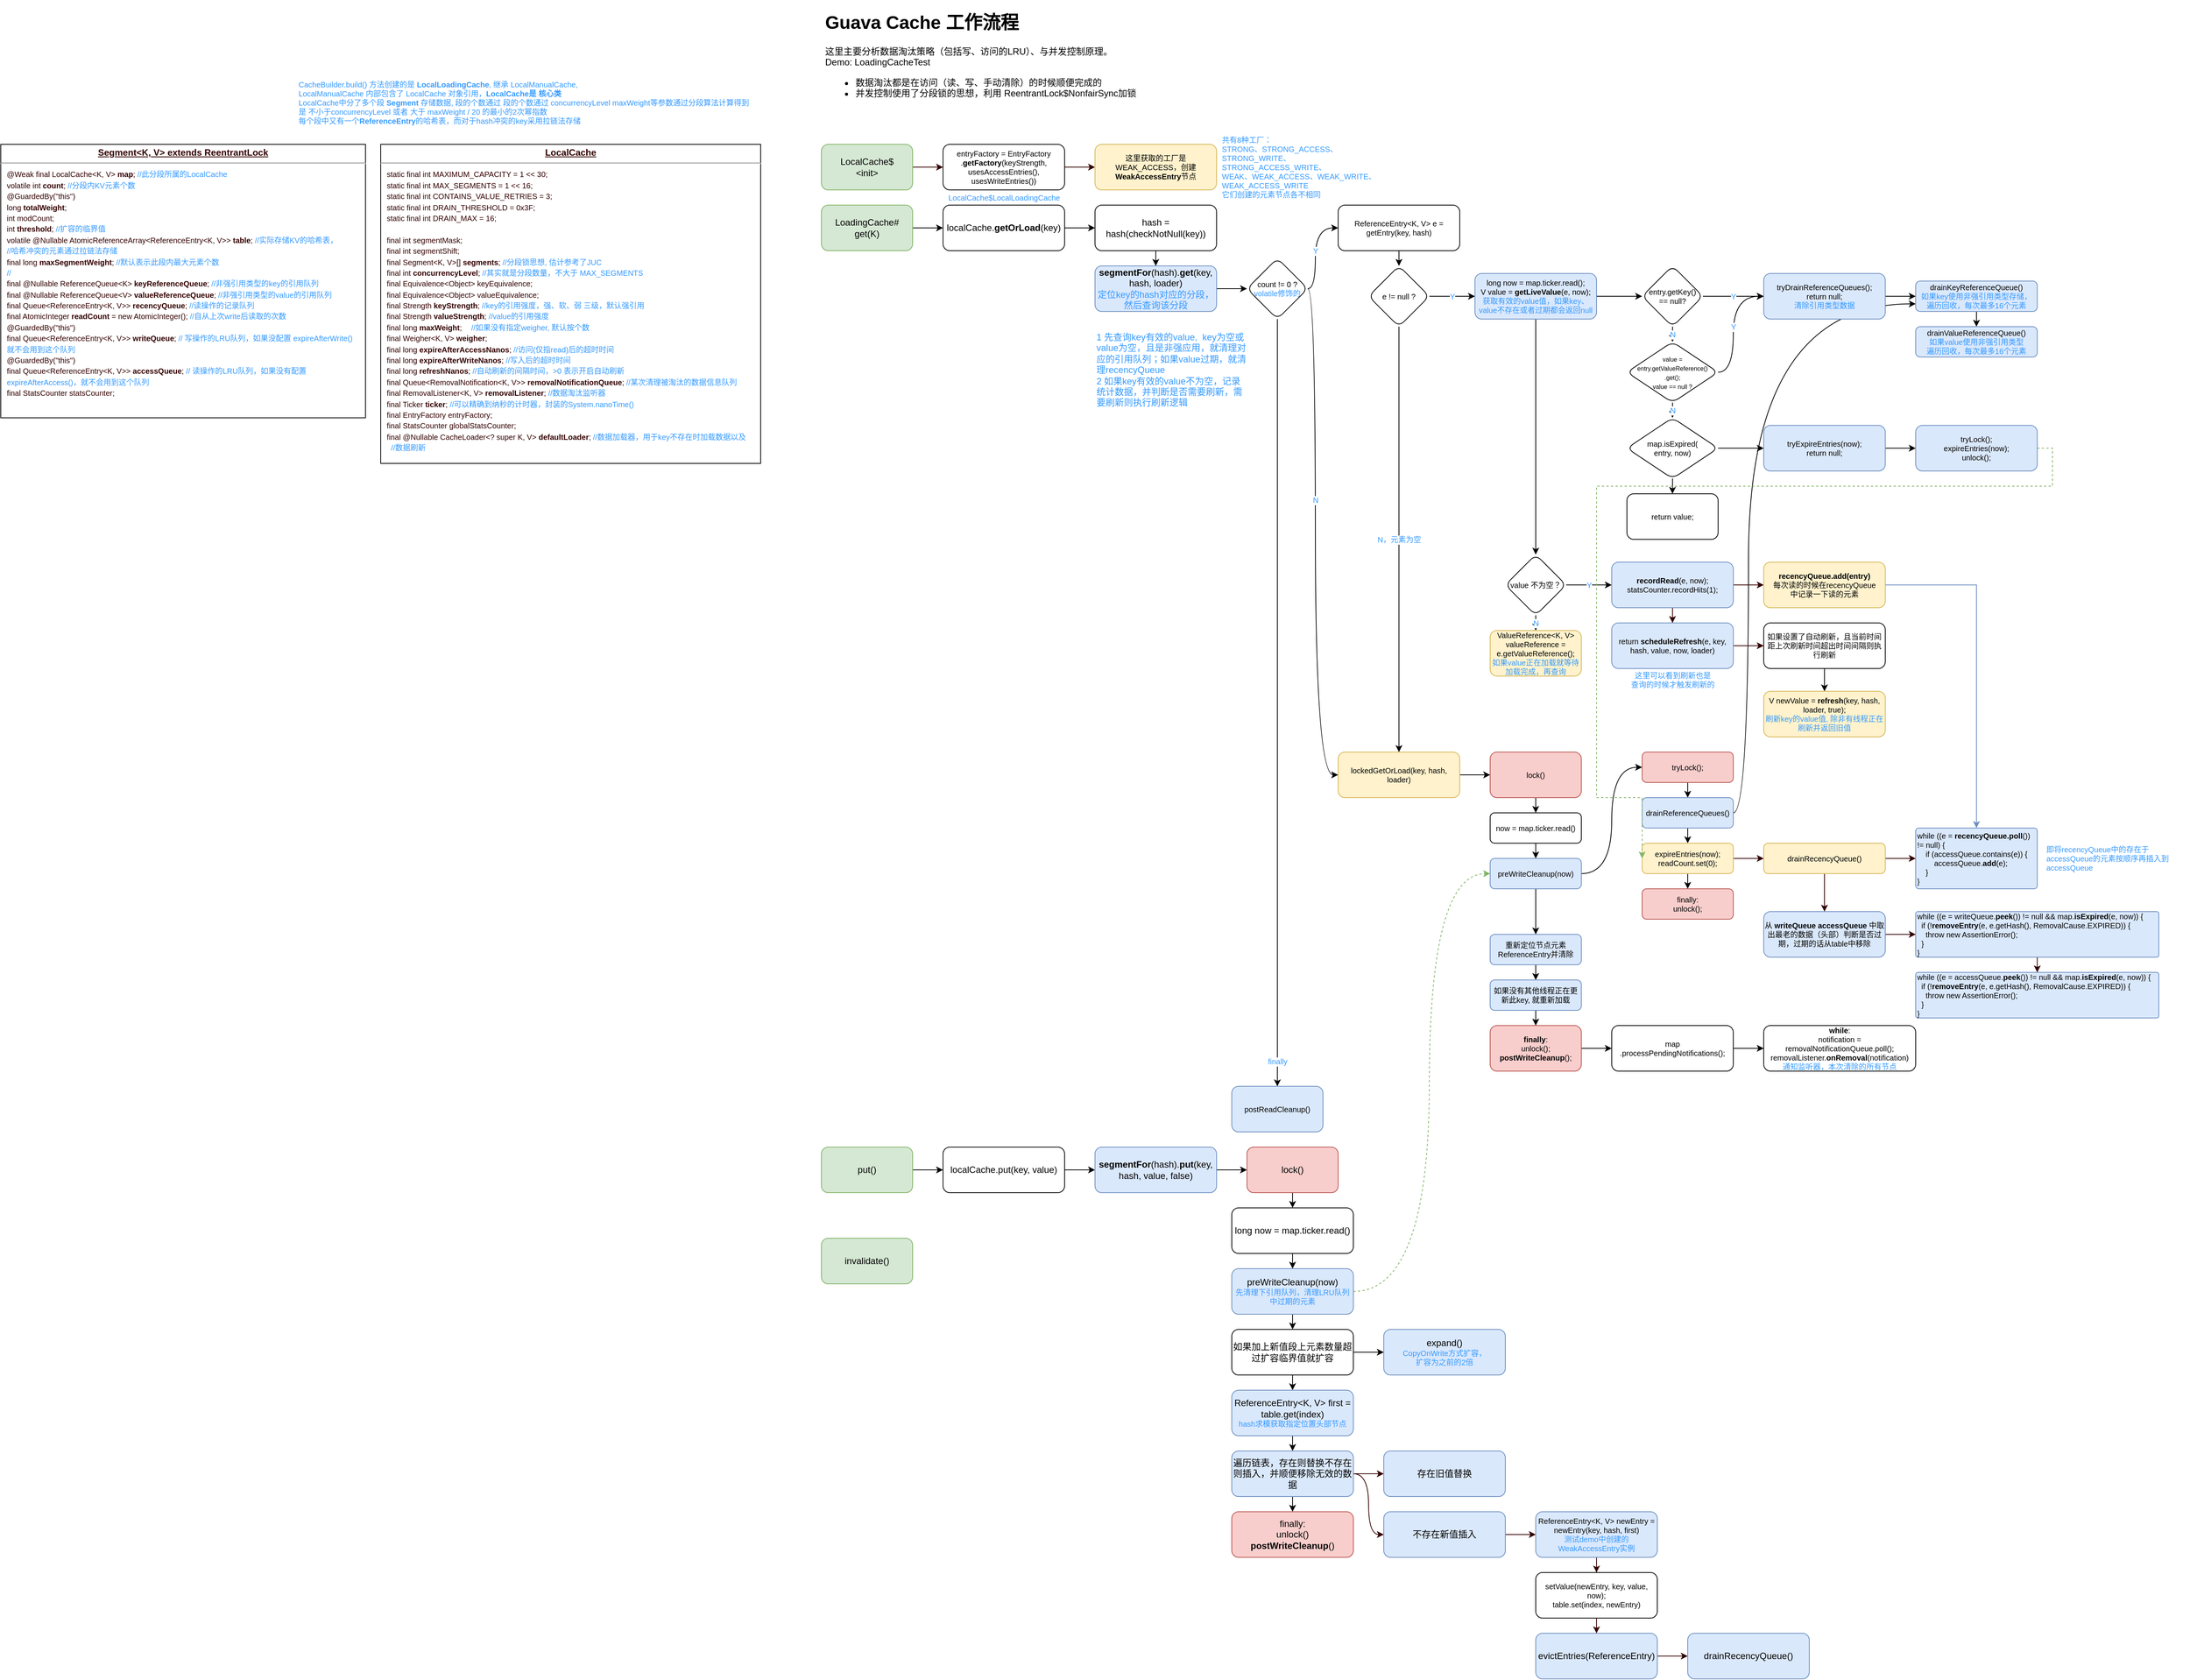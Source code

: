 <mxfile version="16.1.2" type="device"><diagram id="T0-6gqLd2JyvrzmrPbDo" name="第 1 页"><mxGraphModel dx="2296" dy="953" grid="1" gridSize="10" guides="1" tooltips="1" connect="1" arrows="1" fold="1" page="1" pageScale="1" pageWidth="1169" pageHeight="827" math="0" shadow="0"><root><mxCell id="0"/><mxCell id="1" parent="0"/><mxCell id="YdDNPsMccVRiAwQ98yEJ-96" style="edgeStyle=orthogonalEdgeStyle;curved=1;rounded=0;orthogonalLoop=1;jettySize=auto;html=1;exitX=1;exitY=0.5;exitDx=0;exitDy=0;entryX=0;entryY=0.75;entryDx=0;entryDy=0;fontSize=10;fontColor=#3399FF;" edge="1" parent="1" source="YdDNPsMccVRiAwQ98yEJ-73" target="YdDNPsMccVRiAwQ98yEJ-93"><mxGeometry relative="1" as="geometry"><Array as="points"><mxPoint x="1260" y="1080"/><mxPoint x="1260" y="410"/></Array></mxGeometry></mxCell><mxCell id="YdDNPsMccVRiAwQ98yEJ-1" value="&lt;h1&gt;Guava Cache 工作流程&lt;/h1&gt;&lt;p&gt;这里主要分析数据淘汰策略（包括写、访问的LRU）、与并发控制原理。&lt;br&gt;Demo:&amp;nbsp;LoadingCacheTest&lt;br&gt;&lt;/p&gt;&lt;ul&gt;&lt;li&gt;数据淘汰都是在访问（读、写、手动清除）的时候顺便完成的&lt;br&gt;&lt;/li&gt;&lt;li&gt;并发控制使用了分段锁的思想，利用 ReentrantLock$NonfairSync加锁&lt;/li&gt;&lt;/ul&gt;&lt;p&gt;&lt;/p&gt;" style="text;html=1;strokeColor=none;fillColor=none;spacing=5;spacingTop=-20;whiteSpace=wrap;overflow=hidden;rounded=0;" vertex="1" parent="1"><mxGeometry x="40" y="20" width="480" height="130" as="geometry"/></mxCell><mxCell id="YdDNPsMccVRiAwQ98yEJ-104" value="" style="edgeStyle=orthogonalEdgeStyle;curved=1;rounded=0;orthogonalLoop=1;jettySize=auto;html=1;fontSize=12;fontColor=#3399FF;" edge="1" parent="1" source="YdDNPsMccVRiAwQ98yEJ-2" target="YdDNPsMccVRiAwQ98yEJ-103"><mxGeometry relative="1" as="geometry"/></mxCell><mxCell id="YdDNPsMccVRiAwQ98yEJ-2" value="&lt;font style=&quot;font-size: 12px&quot;&gt;put()&lt;/font&gt;" style="rounded=1;whiteSpace=wrap;html=1;fontSize=10;fillColor=#d5e8d4;strokeColor=#82b366;" vertex="1" parent="1"><mxGeometry x="40" y="1520" width="120" height="60" as="geometry"/></mxCell><mxCell id="YdDNPsMccVRiAwQ98yEJ-6" value="" style="edgeStyle=orthogonalEdgeStyle;rounded=0;orthogonalLoop=1;jettySize=auto;html=1;fontSize=12;" edge="1" parent="1" source="YdDNPsMccVRiAwQ98yEJ-3" target="YdDNPsMccVRiAwQ98yEJ-5"><mxGeometry relative="1" as="geometry"/></mxCell><mxCell id="YdDNPsMccVRiAwQ98yEJ-3" value="&lt;font style=&quot;font-size: 12px&quot;&gt;LoadingCache#&lt;br&gt;get(K)&lt;/font&gt;" style="rounded=1;whiteSpace=wrap;html=1;fontSize=10;fillColor=#d5e8d4;strokeColor=#82b366;" vertex="1" parent="1"><mxGeometry x="40" y="280" width="120" height="60" as="geometry"/></mxCell><mxCell id="YdDNPsMccVRiAwQ98yEJ-4" value="&lt;font style=&quot;font-size: 12px&quot;&gt;invalidate()&lt;/font&gt;" style="rounded=1;whiteSpace=wrap;html=1;fontSize=10;fillColor=#d5e8d4;strokeColor=#82b366;" vertex="1" parent="1"><mxGeometry x="40" y="1640" width="120" height="60" as="geometry"/></mxCell><mxCell id="YdDNPsMccVRiAwQ98yEJ-9" value="" style="edgeStyle=orthogonalEdgeStyle;rounded=0;orthogonalLoop=1;jettySize=auto;html=1;fontSize=10;fontColor=#3399FF;" edge="1" parent="1" source="YdDNPsMccVRiAwQ98yEJ-5" target="YdDNPsMccVRiAwQ98yEJ-8"><mxGeometry relative="1" as="geometry"/></mxCell><mxCell id="YdDNPsMccVRiAwQ98yEJ-5" value="&lt;span style=&quot;font-size: 12px&quot;&gt;localCache.&lt;b&gt;getOrLoad&lt;/b&gt;(key)&lt;/span&gt;" style="rounded=1;whiteSpace=wrap;html=1;fontSize=10;" vertex="1" parent="1"><mxGeometry x="200" y="280" width="160" height="60" as="geometry"/></mxCell><mxCell id="YdDNPsMccVRiAwQ98yEJ-7" value="&lt;font style=&quot;font-size: 10px&quot; color=&quot;#3399ff&quot;&gt;LocalCache$LocalLoadingCache&lt;/font&gt;" style="text;html=1;align=center;verticalAlign=middle;resizable=0;points=[];autosize=1;strokeColor=none;fillColor=none;fontSize=12;" vertex="1" parent="1"><mxGeometry x="195" y="260" width="170" height="20" as="geometry"/></mxCell><mxCell id="YdDNPsMccVRiAwQ98yEJ-11" value="" style="edgeStyle=orthogonalEdgeStyle;rounded=0;orthogonalLoop=1;jettySize=auto;html=1;fontSize=10;fontColor=#3399FF;" edge="1" parent="1" source="YdDNPsMccVRiAwQ98yEJ-8" target="YdDNPsMccVRiAwQ98yEJ-10"><mxGeometry relative="1" as="geometry"/></mxCell><mxCell id="YdDNPsMccVRiAwQ98yEJ-8" value="&lt;span style=&quot;font-size: 12px&quot;&gt;hash = hash(checkNotNull(key))&lt;/span&gt;" style="rounded=1;whiteSpace=wrap;html=1;fontSize=10;" vertex="1" parent="1"><mxGeometry x="400" y="280" width="160" height="60" as="geometry"/></mxCell><mxCell id="YdDNPsMccVRiAwQ98yEJ-16" value="" style="edgeStyle=orthogonalEdgeStyle;rounded=0;orthogonalLoop=1;jettySize=auto;html=1;fontSize=10;fontColor=#3399FF;" edge="1" parent="1" source="YdDNPsMccVRiAwQ98yEJ-10" target="YdDNPsMccVRiAwQ98yEJ-15"><mxGeometry relative="1" as="geometry"/></mxCell><mxCell id="YdDNPsMccVRiAwQ98yEJ-10" value="&lt;span style=&quot;font-size: 12px&quot;&gt;&lt;b&gt;segmentFor&lt;/b&gt;(hash).&lt;b&gt;get&lt;/b&gt;(key, hash, loader)&lt;br&gt;&lt;font color=&quot;#3399ff&quot;&gt;定位key的hash对应的分段，然后查询该分段&lt;/font&gt;&lt;br&gt;&lt;/span&gt;" style="rounded=1;whiteSpace=wrap;html=1;fontSize=10;fillColor=#dae8fc;strokeColor=#6c8ebf;" vertex="1" parent="1"><mxGeometry x="400" y="360" width="160" height="60" as="geometry"/></mxCell><mxCell id="YdDNPsMccVRiAwQ98yEJ-12" value="&lt;p style=&quot;margin: 4px 0px 0px ; text-align: center&quot;&gt;&lt;font color=&quot;#330000&quot;&gt;&lt;b&gt;&lt;u&gt;LocalCache&lt;/u&gt;&lt;/b&gt;&lt;br&gt;&lt;/font&gt;&lt;/p&gt;&lt;hr&gt;&lt;p style=&quot;margin: 0px 0px 0px 8px&quot;&gt;&lt;font color=&quot;#330000&quot;&gt;&lt;span style=&quot;font-size: 10px&quot;&gt;static final int MAXIMUM_CAPACITY = 1 &amp;lt;&amp;lt; 30;&lt;/span&gt;&lt;/font&gt;&lt;/p&gt;&lt;p style=&quot;margin: 0px 0px 0px 8px&quot;&gt;&lt;font color=&quot;#330000&quot;&gt;&lt;span style=&quot;font-size: 10px&quot;&gt;static final int MAX_SEGMENTS = 1 &amp;lt;&amp;lt; 16;&amp;nbsp;&lt;/span&gt;&lt;/font&gt;&lt;/p&gt;&lt;p style=&quot;margin: 0px 0px 0px 8px&quot;&gt;&lt;font color=&quot;#330000&quot;&gt;&lt;span style=&quot;font-size: 10px&quot;&gt;static final int CONTAINS_VALUE_RETRIES = 3;&lt;/span&gt;&lt;/font&gt;&lt;/p&gt;&lt;p style=&quot;margin: 0px 0px 0px 8px&quot;&gt;&lt;font color=&quot;#330000&quot;&gt;&lt;span style=&quot;font-size: 10px&quot;&gt;static final int DRAIN_THRESHOLD = 0x3F;&lt;/span&gt;&lt;/font&gt;&lt;/p&gt;&lt;p style=&quot;margin: 0px 0px 0px 8px&quot;&gt;&lt;font color=&quot;#330000&quot;&gt;&lt;span style=&quot;font-size: 10px&quot;&gt;static final int DRAIN_MAX = 16;&lt;/span&gt;&lt;/font&gt;&lt;/p&gt;&lt;p style=&quot;margin: 0px 0px 0px 8px&quot;&gt;&lt;br&gt;&lt;/p&gt;&lt;p style=&quot;margin: 0px 0px 0px 8px&quot;&gt;&lt;font color=&quot;#330000&quot;&gt;&lt;span style=&quot;font-size: 10px&quot;&gt;final int segmentMask;&lt;/span&gt;&lt;/font&gt;&lt;/p&gt;&lt;p style=&quot;margin: 0px 0px 0px 8px&quot;&gt;&lt;font color=&quot;#330000&quot;&gt;&lt;span style=&quot;font-size: 10px&quot;&gt;final int segmentShift;&lt;/span&gt;&lt;/font&gt;&lt;/p&gt;&lt;p style=&quot;margin: 0px 0px 0px 8px&quot;&gt;&lt;span style=&quot;font-size: 10px&quot;&gt;&lt;font color=&quot;#330000&quot;&gt;final Segment&amp;lt;K, V&amp;gt;[] &lt;/font&gt;&lt;b style=&quot;color: rgb(51 , 0 , 0)&quot;&gt;segments&lt;/b&gt;&lt;font color=&quot;#330000&quot;&gt;;&lt;/font&gt;&lt;span style=&quot;color: rgb(51 , 0 , 0)&quot;&gt;&#9;&lt;/span&gt;&lt;span style=&quot;color: rgb(51 , 0 , 0)&quot;&gt;&#9;&lt;/span&gt;//分段锁思想, 估计参考了JUC&lt;/span&gt;&lt;/p&gt;&lt;p style=&quot;margin: 0px 0px 0px 8px&quot;&gt;&lt;span style=&quot;font-size: 10px&quot;&gt;&lt;font color=&quot;#330000&quot;&gt;final int &lt;b&gt;concurrencyLevel&lt;/b&gt;;&lt;/font&gt;&lt;span style=&quot;color: rgb(51 , 0 , 0)&quot;&gt;&#9;&lt;/span&gt;&#9;&#9;&#9;//其实就是分段数量，不大于 MAX_SEGMENTS&lt;/span&gt;&lt;/p&gt;&lt;p style=&quot;margin: 0px 0px 0px 8px&quot;&gt;&lt;font color=&quot;#330000&quot;&gt;&lt;span style=&quot;font-size: 10px&quot;&gt;final Equivalence&amp;lt;Object&amp;gt; keyEquivalence;&lt;/span&gt;&lt;/font&gt;&lt;/p&gt;&lt;p style=&quot;margin: 0px 0px 0px 8px&quot;&gt;&lt;font color=&quot;#330000&quot;&gt;&lt;span style=&quot;font-size: 10px&quot;&gt;final Equivalence&amp;lt;Object&amp;gt; valueEquivalence;&lt;/span&gt;&lt;/font&gt;&lt;/p&gt;&lt;p style=&quot;margin: 0px 0px 0px 8px&quot;&gt;&lt;span style=&quot;font-size: 10px&quot;&gt;&lt;font color=&quot;#330000&quot;&gt;final Strength &lt;/font&gt;&lt;b style=&quot;color: rgb(51 , 0 , 0)&quot;&gt;keyStrength&lt;/b&gt;&lt;font color=&quot;#330000&quot;&gt;;&lt;/font&gt;&lt;span style=&quot;color: rgb(51 , 0 , 0)&quot;&gt;&#9;&lt;/span&gt;//key的引用强度，强、软、弱 三级，默认强引用&lt;/span&gt;&lt;/p&gt;&lt;p style=&quot;margin: 0px 0px 0px 8px&quot;&gt;&lt;span style=&quot;font-size: 10px&quot;&gt;&lt;font color=&quot;#330000&quot;&gt;final Strength &lt;/font&gt;&lt;b style=&quot;color: rgb(51 , 0 , 0)&quot;&gt;valueStrength&lt;/b&gt;&lt;font color=&quot;#330000&quot;&gt;;&lt;/font&gt; //value的引用强度&lt;/span&gt;&lt;/p&gt;&lt;p style=&quot;margin: 0px 0px 0px 8px&quot;&gt;&lt;span style=&quot;font-size: 10px&quot;&gt;&lt;font color=&quot;#330000&quot;&gt;final long &lt;/font&gt;&lt;b style=&quot;color: rgb(51 , 0 , 0)&quot;&gt;maxWeight&lt;/b&gt;&lt;font color=&quot;#330000&quot;&gt;;&lt;/font&gt;&lt;span style=&quot;color: rgb(51 , 0 , 0) ; white-space: pre&quot;&gt;&#9;&lt;/span&gt;//如果没有指定weigher, 默认按个数&lt;/span&gt;&lt;/p&gt;&lt;p style=&quot;margin: 0px 0px 0px 8px&quot;&gt;&lt;font color=&quot;#330000&quot;&gt;&lt;span style=&quot;font-size: 10px&quot;&gt;final Weigher&amp;lt;K, V&amp;gt; &lt;b&gt;weigher&lt;/b&gt;;&lt;/span&gt;&lt;/font&gt;&lt;/p&gt;&lt;p style=&quot;margin: 0px 0px 0px 8px&quot;&gt;&lt;span style=&quot;font-size: 10px&quot;&gt;&lt;font color=&quot;#330000&quot;&gt;final long &lt;/font&gt;&lt;b style=&quot;color: rgb(51 , 0 , 0)&quot;&gt;expireAfterAccessNanos&lt;/b&gt;&lt;font color=&quot;#330000&quot;&gt;;&lt;/font&gt;&lt;span style=&quot;color: rgb(51 , 0 , 0)&quot;&gt;&#9;&lt;/span&gt;//访问(仅指read)后的超时时间&lt;/span&gt;&lt;/p&gt;&lt;p style=&quot;margin: 0px 0px 0px 8px&quot;&gt;&lt;span style=&quot;font-size: 10px&quot;&gt;&lt;font color=&quot;#330000&quot;&gt;final long &lt;/font&gt;&lt;b style=&quot;color: rgb(51 , 0 , 0)&quot;&gt;expireAfterWriteNanos&lt;/b&gt;&lt;font color=&quot;#330000&quot;&gt;;&lt;/font&gt;&lt;span style=&quot;color: rgb(51 , 0 , 0)&quot;&gt;&#9;&lt;/span&gt;//写入后的超时时间&lt;/span&gt;&lt;/p&gt;&lt;p style=&quot;margin: 0px 0px 0px 8px&quot;&gt;&lt;span style=&quot;font-size: 10px&quot;&gt;&lt;font color=&quot;#330000&quot;&gt;final long &lt;/font&gt;&lt;b style=&quot;color: rgb(51 , 0 , 0)&quot;&gt;refreshNanos&lt;/b&gt;&lt;font color=&quot;#330000&quot;&gt;;&lt;/font&gt;&lt;span style=&quot;color: rgb(51 , 0 , 0)&quot;&gt;&#9;&lt;/span&gt;//自动刷新的间隔时间，&amp;gt;0 表示开启自动刷新&lt;/span&gt;&lt;/p&gt;&lt;p style=&quot;margin: 0px 0px 0px 8px&quot;&gt;&lt;span style=&quot;font-size: 10px&quot;&gt;&lt;font color=&quot;#330000&quot;&gt;final Queue&amp;lt;RemovalNotification&amp;lt;K, V&amp;gt;&amp;gt; &lt;/font&gt;&lt;b style=&quot;color: rgb(51 , 0 , 0)&quot;&gt;removalNotificationQueue&lt;/b&gt;&lt;font color=&quot;#330000&quot;&gt;; &lt;/font&gt;//某次清理被淘汰的数据信息队列&lt;/span&gt;&lt;/p&gt;&lt;p style=&quot;margin: 0px 0px 0px 8px&quot;&gt;&lt;span style=&quot;font-size: 10px&quot;&gt;&lt;font color=&quot;#330000&quot;&gt;final RemovalListener&amp;lt;K, V&amp;gt; &lt;/font&gt;&lt;b style=&quot;color: rgb(51 , 0 , 0)&quot;&gt;removalListener&lt;/b&gt;&lt;font color=&quot;#330000&quot;&gt;; &lt;/font&gt;//数据淘汰监听器&lt;/span&gt;&lt;/p&gt;&lt;p style=&quot;margin: 0px 0px 0px 8px&quot;&gt;&lt;span style=&quot;font-size: 10px&quot;&gt;&lt;font color=&quot;#330000&quot;&gt;final Ticker &lt;b&gt;ticker&lt;/b&gt;;&lt;/font&gt;&lt;span style=&quot;color: rgb(51 , 0 , 0)&quot;&gt;&#9;&lt;/span&gt;//可以精确到纳秒的计时器，封装的System.nanoTime()&lt;/span&gt;&lt;/p&gt;&lt;p style=&quot;margin: 0px 0px 0px 8px&quot;&gt;&lt;font color=&quot;#330000&quot;&gt;&lt;span style=&quot;font-size: 10px&quot;&gt;final EntryFactory entryFactory;&lt;/span&gt;&lt;/font&gt;&lt;/p&gt;&lt;p style=&quot;margin: 0px 0px 0px 8px&quot;&gt;&lt;font color=&quot;#330000&quot;&gt;&lt;span style=&quot;font-size: 10px&quot;&gt;final StatsCounter globalStatsCounter;&lt;/span&gt;&lt;/font&gt;&lt;/p&gt;&lt;p style=&quot;margin: 0px 0px 0px 8px&quot;&gt;&lt;span style=&quot;font-size: 10px&quot;&gt;&lt;font color=&quot;#330000&quot;&gt;final @Nullable CacheLoader&amp;lt;? super K, V&amp;gt; &lt;/font&gt;&lt;b style=&quot;color: rgb(51 , 0 , 0)&quot;&gt;defaultLoader&lt;/b&gt;&lt;font color=&quot;#330000&quot;&gt;; &lt;/font&gt;//数据加载器，用于key不存在时加载数据以及&lt;br&gt;&amp;nbsp; //数据刷新&lt;/span&gt;&lt;/p&gt;" style="verticalAlign=top;align=left;overflow=fill;fontSize=12;fontFamily=Helvetica;html=1;fontColor=#3399FF;" vertex="1" parent="1"><mxGeometry x="-540" y="200" width="500" height="420" as="geometry"/></mxCell><mxCell id="YdDNPsMccVRiAwQ98yEJ-18" value="Y" style="edgeStyle=orthogonalEdgeStyle;rounded=0;orthogonalLoop=1;jettySize=auto;html=1;fontSize=10;fontColor=#3399FF;curved=1;" edge="1" parent="1" source="YdDNPsMccVRiAwQ98yEJ-15" target="YdDNPsMccVRiAwQ98yEJ-17"><mxGeometry relative="1" as="geometry"><Array as="points"><mxPoint x="690" y="390"/><mxPoint x="690" y="310"/></Array></mxGeometry></mxCell><mxCell id="YdDNPsMccVRiAwQ98yEJ-20" value="N" style="edgeStyle=orthogonalEdgeStyle;rounded=0;orthogonalLoop=1;jettySize=auto;html=1;exitX=1;exitY=0.5;exitDx=0;exitDy=0;entryX=0;entryY=0.5;entryDx=0;entryDy=0;fontSize=10;fontColor=#3399FF;curved=1;" edge="1" parent="1" source="YdDNPsMccVRiAwQ98yEJ-15" target="YdDNPsMccVRiAwQ98yEJ-19"><mxGeometry x="-0.154" relative="1" as="geometry"><Array as="points"><mxPoint x="690" y="390"/><mxPoint x="690" y="1030"/></Array><mxPoint as="offset"/></mxGeometry></mxCell><mxCell id="YdDNPsMccVRiAwQ98yEJ-22" value="finally" style="edgeStyle=orthogonalEdgeStyle;curved=1;rounded=0;orthogonalLoop=1;jettySize=auto;html=1;fontSize=10;fontColor=#3399FF;" edge="1" parent="1" source="YdDNPsMccVRiAwQ98yEJ-15" target="YdDNPsMccVRiAwQ98yEJ-21"><mxGeometry x="0.935" relative="1" as="geometry"><mxPoint as="offset"/></mxGeometry></mxCell><mxCell id="YdDNPsMccVRiAwQ98yEJ-15" value="count != 0 ?&lt;br&gt;&lt;font color=&quot;#3399ff&quot;&gt;volatile修饰的&lt;/font&gt;" style="rhombus;whiteSpace=wrap;html=1;fontSize=10;rounded=1;" vertex="1" parent="1"><mxGeometry x="600" y="350" width="80" height="80" as="geometry"/></mxCell><mxCell id="YdDNPsMccVRiAwQ98yEJ-27" value="" style="edgeStyle=orthogonalEdgeStyle;curved=1;rounded=0;orthogonalLoop=1;jettySize=auto;html=1;fontSize=10;fontColor=#3399FF;" edge="1" parent="1" source="YdDNPsMccVRiAwQ98yEJ-17" target="YdDNPsMccVRiAwQ98yEJ-26"><mxGeometry relative="1" as="geometry"/></mxCell><mxCell id="YdDNPsMccVRiAwQ98yEJ-17" value="ReferenceEntry&amp;lt;K, V&amp;gt; e = getEntry(key, hash)" style="whiteSpace=wrap;html=1;fontSize=10;rounded=1;" vertex="1" parent="1"><mxGeometry x="720" y="280" width="160" height="60" as="geometry"/></mxCell><mxCell id="YdDNPsMccVRiAwQ98yEJ-64" value="" style="edgeStyle=orthogonalEdgeStyle;curved=1;rounded=0;orthogonalLoop=1;jettySize=auto;html=1;fontSize=10;fontColor=#3399FF;" edge="1" parent="1" source="YdDNPsMccVRiAwQ98yEJ-19" target="YdDNPsMccVRiAwQ98yEJ-63"><mxGeometry relative="1" as="geometry"/></mxCell><mxCell id="YdDNPsMccVRiAwQ98yEJ-19" value="lockedGetOrLoad(key, hash, loader)" style="whiteSpace=wrap;html=1;fontSize=10;rounded=1;fillColor=#fff2cc;strokeColor=#d6b656;" vertex="1" parent="1"><mxGeometry x="720" y="1000" width="160" height="60" as="geometry"/></mxCell><mxCell id="YdDNPsMccVRiAwQ98yEJ-21" value="postReadCleanup()" style="whiteSpace=wrap;html=1;fontSize=10;rounded=1;fillColor=#dae8fc;strokeColor=#6c8ebf;" vertex="1" parent="1"><mxGeometry x="580" y="1440" width="120" height="60" as="geometry"/></mxCell><mxCell id="YdDNPsMccVRiAwQ98yEJ-23" value="&lt;p style=&quot;margin: 4px 0px 0px ; text-align: center&quot;&gt;&lt;font color=&quot;#330000&quot;&gt;&lt;b&gt;&lt;u&gt;Segment&amp;lt;K, V&amp;gt; extends ReentrantLock&lt;/u&gt;&lt;/b&gt;&lt;br&gt;&lt;/font&gt;&lt;/p&gt;&lt;hr&gt;&lt;p style=&quot;margin: 0px 0px 0px 8px&quot;&gt;&lt;span style=&quot;font-size: 10px&quot;&gt;&lt;font color=&quot;#330000&quot;&gt;@Weak final LocalCache&amp;lt;K, V&amp;gt; &lt;b&gt;map&lt;/b&gt;;&lt;/font&gt;&lt;span style=&quot;color: rgb(51 , 0 , 0)&quot;&gt;&#9;&lt;/span&gt;//此分段所属的LocalCache&lt;/span&gt;&lt;/p&gt;&lt;p style=&quot;margin: 0px 0px 0px 8px&quot;&gt;&lt;span style=&quot;font-size: 10px&quot;&gt;&lt;font color=&quot;#330000&quot;&gt;volatile int &lt;/font&gt;&lt;b style=&quot;color: rgb(51 , 0 , 0)&quot;&gt;count&lt;/b&gt;&lt;font color=&quot;#330000&quot;&gt;;&lt;/font&gt;&lt;span style=&quot;color: rgb(51 , 0 , 0)&quot;&gt;&#9;&lt;/span&gt;&lt;span style=&quot;color: rgb(51 , 0 , 0)&quot;&gt;&#9;&lt;/span&gt;&lt;span style=&quot;color: rgb(51 , 0 , 0)&quot;&gt;&#9;&lt;/span&gt;&lt;span style=&quot;color: rgb(51 , 0 , 0)&quot;&gt;&#9;&lt;/span&gt;&lt;span style=&quot;color: rgb(51 , 0 , 0)&quot;&gt;&#9;&lt;/span&gt;&lt;span style=&quot;color: rgb(51 , 0 , 0)&quot;&gt;&#9;&lt;/span&gt;//分段内KV元素个数&lt;/span&gt;&lt;/p&gt;&lt;p style=&quot;margin: 0px 0px 0px 8px&quot;&gt;&lt;font color=&quot;#330000&quot;&gt;&lt;span style=&quot;font-size: 10px&quot;&gt;@GuardedBy(&quot;this&quot;)&lt;/span&gt;&lt;/font&gt;&lt;/p&gt;&lt;p style=&quot;margin: 0px 0px 0px 8px&quot;&gt;&lt;font color=&quot;#330000&quot;&gt;&lt;span style=&quot;font-size: 10px&quot;&gt;long &lt;b&gt;totalWeight&lt;/b&gt;;&lt;/span&gt;&lt;/font&gt;&lt;/p&gt;&lt;p style=&quot;margin: 0px 0px 0px 8px&quot;&gt;&lt;font color=&quot;#330000&quot;&gt;&lt;span style=&quot;font-size: 10px&quot;&gt;int modCount;&lt;/span&gt;&lt;/font&gt;&lt;/p&gt;&lt;p style=&quot;margin: 0px 0px 0px 8px&quot;&gt;&lt;span style=&quot;font-size: 10px&quot;&gt;&lt;font color=&quot;#330000&quot;&gt;int &lt;/font&gt;&lt;b style=&quot;color: rgb(51 , 0 , 0)&quot;&gt;threshold&lt;/b&gt;&lt;font color=&quot;#330000&quot;&gt;;&lt;/font&gt;&lt;span style=&quot;color: rgb(51 , 0 , 0)&quot;&gt;&#9;&lt;/span&gt;//扩容的临界值&lt;/span&gt;&lt;/p&gt;&lt;p style=&quot;margin: 0px 0px 0px 8px&quot;&gt;&lt;span style=&quot;font-size: 10px&quot;&gt;&lt;font color=&quot;#330000&quot;&gt;volatile @Nullable AtomicReferenceArray&amp;lt;ReferenceEntry&amp;lt;K, V&amp;gt;&amp;gt; &lt;/font&gt;&lt;b style=&quot;color: rgb(51 , 0 , 0)&quot;&gt;table&lt;/b&gt;&lt;font color=&quot;#330000&quot;&gt;;&lt;/font&gt;&lt;span style=&quot;color: rgb(51 , 0 , 0)&quot;&gt;&#9;&lt;/span&gt;//实际存储KV的哈希表，&lt;br&gt;&lt;span&gt;&#9;&lt;/span&gt;//哈希冲突的元素通过拉链法存储&lt;br&gt;&lt;/span&gt;&lt;/p&gt;&lt;p style=&quot;margin: 0px 0px 0px 8px&quot;&gt;&lt;span style=&quot;font-size: 10px&quot;&gt;&lt;font color=&quot;#330000&quot;&gt;final long &lt;/font&gt;&lt;b style=&quot;color: rgb(51 , 0 , 0)&quot;&gt;maxSegmentWeight&lt;/b&gt;&lt;font color=&quot;#330000&quot;&gt;; &lt;/font&gt;//默认表示此段内最大元素个数&lt;/span&gt;&lt;/p&gt;&lt;p style=&quot;margin: 0px 0px 0px 8px&quot;&gt;&lt;span style=&quot;font-size: 10px&quot;&gt;//&lt;/span&gt;&lt;/p&gt;&lt;p style=&quot;margin: 0px 0px 0px 8px&quot;&gt;&lt;span style=&quot;font-size: 10px&quot;&gt;&lt;font color=&quot;#330000&quot;&gt;final @Nullable ReferenceQueue&amp;lt;K&amp;gt; &lt;/font&gt;&lt;b style=&quot;color: rgb(51 , 0 , 0)&quot;&gt;keyReferenceQueue&lt;/b&gt;&lt;font color=&quot;#330000&quot;&gt;; &lt;/font&gt;//非强引用类型的key的引用队列&lt;/span&gt;&lt;/p&gt;&lt;p style=&quot;margin: 0px 0px 0px 8px&quot;&gt;&lt;span style=&quot;font-size: 10px&quot;&gt;&lt;font color=&quot;#330000&quot;&gt;final @Nullable ReferenceQueue&amp;lt;V&amp;gt; &lt;/font&gt;&lt;b style=&quot;color: rgb(51 , 0 , 0)&quot;&gt;valueReferenceQueue&lt;/b&gt;&lt;font color=&quot;#330000&quot;&gt;; &lt;/font&gt;//非强引用类型的value的引用队列&lt;/span&gt;&lt;/p&gt;&lt;p style=&quot;margin: 0px 0px 0px 8px&quot;&gt;&lt;span style=&quot;font-size: 10px&quot;&gt;&lt;font color=&quot;#330000&quot;&gt;final Queue&amp;lt;ReferenceEntry&amp;lt;K, V&amp;gt;&amp;gt; &lt;/font&gt;&lt;b style=&quot;color: rgb(51 , 0 , 0)&quot;&gt;recencyQueue&lt;/b&gt;&lt;font color=&quot;#330000&quot;&gt;; &lt;/font&gt;//读操作的记录队列&lt;/span&gt;&lt;/p&gt;&lt;p style=&quot;margin: 0px 0px 0px 8px&quot;&gt;&lt;span style=&quot;font-size: 10px&quot;&gt;&lt;font color=&quot;#330000&quot;&gt;final AtomicInteger &lt;/font&gt;&lt;b style=&quot;color: rgb(51 , 0 , 0)&quot;&gt;readCount&lt;/b&gt;&lt;font color=&quot;#330000&quot;&gt; = new AtomicInteger(); &lt;/font&gt;//自从上次write后读取的次数&lt;/span&gt;&lt;/p&gt;&lt;p style=&quot;margin: 0px 0px 0px 8px&quot;&gt;&lt;font color=&quot;#330000&quot;&gt;&lt;span style=&quot;font-size: 10px&quot;&gt;@GuardedBy(&quot;this&quot;)&lt;/span&gt;&lt;/font&gt;&lt;/p&gt;&lt;p style=&quot;margin: 0px 0px 0px 8px&quot;&gt;&lt;span style=&quot;font-size: 10px&quot;&gt;&lt;font color=&quot;#330000&quot;&gt;final Queue&amp;lt;ReferenceEntry&amp;lt;K, V&amp;gt;&amp;gt; &lt;/font&gt;&lt;b style=&quot;color: rgb(51 , 0 , 0)&quot;&gt;writeQueue&lt;/b&gt;&lt;font color=&quot;#330000&quot;&gt;;&lt;/font&gt; // 写操作的LRU队列，如果没配置 expireAfterWrite()&amp;nbsp;&lt;br&gt;就不会用到这个队列&lt;/span&gt;&lt;/p&gt;&lt;p style=&quot;margin: 0px 0px 0px 8px&quot;&gt;&lt;font color=&quot;#330000&quot;&gt;&lt;span style=&quot;font-size: 10px&quot;&gt;@GuardedBy(&quot;this&quot;)&lt;/span&gt;&lt;/font&gt;&lt;/p&gt;&lt;p style=&quot;margin: 0px 0px 0px 8px&quot;&gt;&lt;span style=&quot;font-size: 10px&quot;&gt;&lt;font color=&quot;#330000&quot;&gt;final Queue&amp;lt;ReferenceEntry&amp;lt;K, V&amp;gt;&amp;gt; &lt;/font&gt;&lt;b style=&quot;color: rgb(51 , 0 , 0)&quot;&gt;accessQueue&lt;/b&gt;&lt;font color=&quot;#330000&quot;&gt;; &lt;/font&gt;// 读操作的LRU队列，如果没有配置 &lt;br&gt;expireAfterAccess()，就不会用到这个队列&lt;/span&gt;&lt;/p&gt;&lt;p style=&quot;margin: 0px 0px 0px 8px&quot;&gt;&lt;font color=&quot;#330000&quot;&gt;&lt;span style=&quot;font-size: 10px&quot;&gt;final StatsCounter statsCounter;&lt;/span&gt;&lt;/font&gt;&lt;/p&gt;" style="verticalAlign=top;align=left;overflow=fill;fontSize=12;fontFamily=Helvetica;html=1;fontColor=#3399FF;" vertex="1" parent="1"><mxGeometry x="-1040" y="200" width="480" height="360" as="geometry"/></mxCell><mxCell id="YdDNPsMccVRiAwQ98yEJ-28" value="N，元素为空" style="edgeStyle=orthogonalEdgeStyle;curved=1;rounded=0;orthogonalLoop=1;jettySize=auto;html=1;exitX=0.5;exitY=1;exitDx=0;exitDy=0;entryX=0.5;entryY=0;entryDx=0;entryDy=0;fontSize=10;fontColor=#3399FF;" edge="1" parent="1" source="YdDNPsMccVRiAwQ98yEJ-26" target="YdDNPsMccVRiAwQ98yEJ-19"><mxGeometry relative="1" as="geometry"><Array as="points"/></mxGeometry></mxCell><mxCell id="YdDNPsMccVRiAwQ98yEJ-30" value="Y" style="edgeStyle=orthogonalEdgeStyle;curved=1;rounded=0;orthogonalLoop=1;jettySize=auto;html=1;fontSize=10;fontColor=#3399FF;" edge="1" parent="1" source="YdDNPsMccVRiAwQ98yEJ-26" target="YdDNPsMccVRiAwQ98yEJ-29"><mxGeometry relative="1" as="geometry"/></mxCell><mxCell id="YdDNPsMccVRiAwQ98yEJ-26" value="e != null ?" style="rhombus;whiteSpace=wrap;html=1;fontSize=10;rounded=1;" vertex="1" parent="1"><mxGeometry x="760" y="360" width="80" height="80" as="geometry"/></mxCell><mxCell id="YdDNPsMccVRiAwQ98yEJ-34" value="" style="edgeStyle=orthogonalEdgeStyle;curved=1;rounded=0;orthogonalLoop=1;jettySize=auto;html=1;fontSize=10;fontColor=#3399FF;" edge="1" parent="1" source="YdDNPsMccVRiAwQ98yEJ-29" target="YdDNPsMccVRiAwQ98yEJ-33"><mxGeometry relative="1" as="geometry"/></mxCell><mxCell id="YdDNPsMccVRiAwQ98yEJ-52" value="" style="edgeStyle=orthogonalEdgeStyle;curved=1;rounded=0;orthogonalLoop=1;jettySize=auto;html=1;fontSize=10;fontColor=#3399FF;" edge="1" parent="1" source="YdDNPsMccVRiAwQ98yEJ-29" target="YdDNPsMccVRiAwQ98yEJ-51"><mxGeometry relative="1" as="geometry"/></mxCell><mxCell id="YdDNPsMccVRiAwQ98yEJ-29" value="&lt;div&gt;long now = map.ticker.read();&lt;/div&gt;&lt;div&gt;V value = &lt;b&gt;getLiveValue&lt;/b&gt;(e, now);&lt;br&gt;&lt;font color=&quot;#3399ff&quot;&gt;获取有效的value值，如果key、value不存在或者过期都会返回null&lt;/font&gt;&lt;/div&gt;" style="whiteSpace=wrap;html=1;fontSize=10;rounded=1;fillColor=#dae8fc;strokeColor=#6c8ebf;" vertex="1" parent="1"><mxGeometry x="900" y="370" width="160" height="60" as="geometry"/></mxCell><mxCell id="YdDNPsMccVRiAwQ98yEJ-36" value="Y" style="edgeStyle=orthogonalEdgeStyle;curved=1;rounded=0;orthogonalLoop=1;jettySize=auto;html=1;fontSize=10;fontColor=#3399FF;" edge="1" parent="1" source="YdDNPsMccVRiAwQ98yEJ-33" target="YdDNPsMccVRiAwQ98yEJ-35"><mxGeometry relative="1" as="geometry"/></mxCell><mxCell id="YdDNPsMccVRiAwQ98yEJ-38" value="N" style="edgeStyle=orthogonalEdgeStyle;curved=1;rounded=0;orthogonalLoop=1;jettySize=auto;html=1;fontSize=10;fontColor=#3399FF;" edge="1" parent="1" source="YdDNPsMccVRiAwQ98yEJ-33" target="YdDNPsMccVRiAwQ98yEJ-37"><mxGeometry x="0.667" relative="1" as="geometry"><mxPoint as="offset"/></mxGeometry></mxCell><mxCell id="YdDNPsMccVRiAwQ98yEJ-33" value="entry.getKey()&lt;br&gt;== null?" style="rhombus;whiteSpace=wrap;html=1;fontSize=10;rounded=1;" vertex="1" parent="1"><mxGeometry x="1120" y="360" width="80" height="80" as="geometry"/></mxCell><mxCell id="YdDNPsMccVRiAwQ98yEJ-95" style="edgeStyle=orthogonalEdgeStyle;curved=1;rounded=0;orthogonalLoop=1;jettySize=auto;html=1;exitX=1;exitY=0.5;exitDx=0;exitDy=0;entryX=0;entryY=0.5;entryDx=0;entryDy=0;fontSize=10;fontColor=#3399FF;" edge="1" parent="1" source="YdDNPsMccVRiAwQ98yEJ-35" target="YdDNPsMccVRiAwQ98yEJ-93"><mxGeometry relative="1" as="geometry"/></mxCell><mxCell id="YdDNPsMccVRiAwQ98yEJ-35" value="tryDrainReferenceQueues();&lt;br&gt;return null;&lt;br&gt;&lt;font color=&quot;#3399ff&quot;&gt;清除引用类型数据&lt;/font&gt;" style="whiteSpace=wrap;html=1;fontSize=10;rounded=1;fillColor=#dae8fc;strokeColor=#6c8ebf;" vertex="1" parent="1"><mxGeometry x="1280" y="370" width="160" height="60" as="geometry"/></mxCell><mxCell id="YdDNPsMccVRiAwQ98yEJ-42" value="&lt;font style=&quot;font-size: 10px&quot;&gt;Y&lt;/font&gt;" style="edgeStyle=orthogonalEdgeStyle;curved=1;rounded=0;orthogonalLoop=1;jettySize=auto;html=1;exitX=1;exitY=0.5;exitDx=0;exitDy=0;entryX=0;entryY=0.5;entryDx=0;entryDy=0;fontSize=8;fontColor=#3399FF;" edge="1" parent="1" source="YdDNPsMccVRiAwQ98yEJ-37" target="YdDNPsMccVRiAwQ98yEJ-35"><mxGeometry relative="1" as="geometry"><Array as="points"><mxPoint x="1240" y="500"/><mxPoint x="1240" y="400"/></Array></mxGeometry></mxCell><mxCell id="YdDNPsMccVRiAwQ98yEJ-44" value="N" style="edgeStyle=orthogonalEdgeStyle;curved=1;rounded=0;orthogonalLoop=1;jettySize=auto;html=1;fontSize=10;fontColor=#3399FF;" edge="1" parent="1" source="YdDNPsMccVRiAwQ98yEJ-37" target="YdDNPsMccVRiAwQ98yEJ-43"><mxGeometry relative="1" as="geometry"/></mxCell><mxCell id="YdDNPsMccVRiAwQ98yEJ-37" value="&lt;font style=&quot;font-size: 8px&quot;&gt;value = entry.getValueReference()&lt;br&gt;.get();&lt;br&gt;value == null ?&lt;/font&gt;" style="rhombus;whiteSpace=wrap;html=1;fontSize=10;rounded=1;" vertex="1" parent="1"><mxGeometry x="1100" y="460" width="120" height="80" as="geometry"/></mxCell><mxCell id="YdDNPsMccVRiAwQ98yEJ-46" style="edgeStyle=orthogonalEdgeStyle;curved=1;rounded=0;orthogonalLoop=1;jettySize=auto;html=1;exitX=1;exitY=0.5;exitDx=0;exitDy=0;entryX=0;entryY=0.5;entryDx=0;entryDy=0;fontSize=10;fontColor=#3399FF;" edge="1" parent="1" source="YdDNPsMccVRiAwQ98yEJ-43" target="YdDNPsMccVRiAwQ98yEJ-45"><mxGeometry relative="1" as="geometry"/></mxCell><mxCell id="YdDNPsMccVRiAwQ98yEJ-48" value="" style="edgeStyle=orthogonalEdgeStyle;curved=1;rounded=0;orthogonalLoop=1;jettySize=auto;html=1;fontSize=10;fontColor=#3399FF;" edge="1" parent="1" source="YdDNPsMccVRiAwQ98yEJ-43" target="YdDNPsMccVRiAwQ98yEJ-47"><mxGeometry relative="1" as="geometry"/></mxCell><mxCell id="YdDNPsMccVRiAwQ98yEJ-43" value="&lt;font style=&quot;font-size: 10px&quot;&gt;map.isExpired(&lt;br&gt;entry, now)&lt;/font&gt;" style="rhombus;whiteSpace=wrap;html=1;fontSize=10;rounded=1;" vertex="1" parent="1"><mxGeometry x="1100" y="560" width="120" height="80" as="geometry"/></mxCell><mxCell id="YdDNPsMccVRiAwQ98yEJ-98" value="" style="edgeStyle=orthogonalEdgeStyle;curved=1;rounded=0;orthogonalLoop=1;jettySize=auto;html=1;fontSize=10;fontColor=#3399FF;" edge="1" parent="1" source="YdDNPsMccVRiAwQ98yEJ-45" target="YdDNPsMccVRiAwQ98yEJ-97"><mxGeometry relative="1" as="geometry"/></mxCell><mxCell id="YdDNPsMccVRiAwQ98yEJ-45" value="tryExpireEntries(now);&lt;br&gt;return null;" style="whiteSpace=wrap;html=1;fontSize=10;rounded=1;fillColor=#dae8fc;strokeColor=#6c8ebf;" vertex="1" parent="1"><mxGeometry x="1280" y="570" width="160" height="60" as="geometry"/></mxCell><mxCell id="YdDNPsMccVRiAwQ98yEJ-47" value="return value;" style="whiteSpace=wrap;html=1;fontSize=10;rounded=1;" vertex="1" parent="1"><mxGeometry x="1100" y="660" width="120" height="60" as="geometry"/></mxCell><mxCell id="YdDNPsMccVRiAwQ98yEJ-54" value="Y" style="edgeStyle=orthogonalEdgeStyle;curved=1;rounded=0;orthogonalLoop=1;jettySize=auto;html=1;fontSize=10;fontColor=#3399FF;" edge="1" parent="1" source="YdDNPsMccVRiAwQ98yEJ-51" target="YdDNPsMccVRiAwQ98yEJ-53"><mxGeometry relative="1" as="geometry"/></mxCell><mxCell id="YdDNPsMccVRiAwQ98yEJ-56" value="N" style="edgeStyle=orthogonalEdgeStyle;curved=1;rounded=0;orthogonalLoop=1;jettySize=auto;html=1;fontSize=10;fontColor=#3399FF;" edge="1" parent="1" source="YdDNPsMccVRiAwQ98yEJ-51" target="YdDNPsMccVRiAwQ98yEJ-55"><mxGeometry relative="1" as="geometry"/></mxCell><mxCell id="YdDNPsMccVRiAwQ98yEJ-51" value="value 不为空？" style="rhombus;whiteSpace=wrap;html=1;fontSize=10;rounded=1;" vertex="1" parent="1"><mxGeometry x="940" y="740" width="80" height="80" as="geometry"/></mxCell><mxCell id="YdDNPsMccVRiAwQ98yEJ-146" value="" style="edgeStyle=orthogonalEdgeStyle;rounded=0;orthogonalLoop=1;jettySize=auto;html=1;fontSize=10;fontColor=#3399FF;strokeColor=#330000;" edge="1" parent="1" source="YdDNPsMccVRiAwQ98yEJ-53" target="YdDNPsMccVRiAwQ98yEJ-145"><mxGeometry relative="1" as="geometry"/></mxCell><mxCell id="YdDNPsMccVRiAwQ98yEJ-149" value="" style="edgeStyle=orthogonalEdgeStyle;rounded=0;orthogonalLoop=1;jettySize=auto;html=1;fontSize=10;fontColor=#3399FF;strokeColor=#330000;" edge="1" parent="1" source="YdDNPsMccVRiAwQ98yEJ-53" target="YdDNPsMccVRiAwQ98yEJ-148"><mxGeometry relative="1" as="geometry"/></mxCell><mxCell id="YdDNPsMccVRiAwQ98yEJ-53" value="&lt;b&gt;recordRead&lt;/b&gt;(e, now);&lt;br&gt;statsCounter.recordHits(1);" style="whiteSpace=wrap;html=1;fontSize=10;rounded=1;fillColor=#dae8fc;strokeColor=#6c8ebf;" vertex="1" parent="1"><mxGeometry x="1080" y="750" width="160" height="60" as="geometry"/></mxCell><mxCell id="YdDNPsMccVRiAwQ98yEJ-55" value="ValueReference&amp;lt;K, V&amp;gt; valueReference = e.getValueReference();&lt;br&gt;&lt;font color=&quot;#3399ff&quot;&gt;如果value正在加载就等待加载完成，再查询&lt;/font&gt;" style="whiteSpace=wrap;html=1;fontSize=10;rounded=1;fillColor=#fff2cc;strokeColor=#d6b656;" vertex="1" parent="1"><mxGeometry x="920" y="840" width="120" height="60" as="geometry"/></mxCell><mxCell id="YdDNPsMccVRiAwQ98yEJ-62" value="" style="edgeStyle=orthogonalEdgeStyle;curved=1;rounded=0;orthogonalLoop=1;jettySize=auto;html=1;fontSize=10;fontColor=#3399FF;" edge="1" parent="1" source="YdDNPsMccVRiAwQ98yEJ-58" target="YdDNPsMccVRiAwQ98yEJ-61"><mxGeometry relative="1" as="geometry"/></mxCell><mxCell id="YdDNPsMccVRiAwQ98yEJ-58" value="如果设置了自动刷新，且当前时间距上次刷新时间超出时间间隔则执行刷新" style="whiteSpace=wrap;html=1;fontSize=10;rounded=1;" vertex="1" parent="1"><mxGeometry x="1280" y="830" width="160" height="60" as="geometry"/></mxCell><mxCell id="YdDNPsMccVRiAwQ98yEJ-60" value="这里可以看到刷新也是&lt;br&gt;查询的时候才触发刷新的" style="text;html=1;align=center;verticalAlign=middle;resizable=0;points=[];autosize=1;strokeColor=none;fillColor=none;fontSize=10;fontColor=#3399FF;" vertex="1" parent="1"><mxGeometry x="1095" y="890" width="130" height="30" as="geometry"/></mxCell><mxCell id="YdDNPsMccVRiAwQ98yEJ-61" value="V newValue = &lt;b&gt;refresh&lt;/b&gt;(key, hash, loader, true);&lt;br&gt;&lt;font color=&quot;#3399ff&quot;&gt;刷新key的value值, 除非有线程正在刷新并返回旧值&lt;/font&gt;" style="whiteSpace=wrap;html=1;fontSize=10;rounded=1;fillColor=#fff2cc;strokeColor=#d6b656;" vertex="1" parent="1"><mxGeometry x="1280" y="920" width="160" height="60" as="geometry"/></mxCell><mxCell id="YdDNPsMccVRiAwQ98yEJ-68" value="" style="edgeStyle=orthogonalEdgeStyle;curved=1;rounded=0;orthogonalLoop=1;jettySize=auto;html=1;fontSize=10;fontColor=#3399FF;" edge="1" parent="1" source="YdDNPsMccVRiAwQ98yEJ-63" target="YdDNPsMccVRiAwQ98yEJ-67"><mxGeometry relative="1" as="geometry"/></mxCell><mxCell id="YdDNPsMccVRiAwQ98yEJ-63" value="lock()" style="whiteSpace=wrap;html=1;fontSize=10;rounded=1;fillColor=#f8cecc;strokeColor=#b85450;" vertex="1" parent="1"><mxGeometry x="920" y="1000" width="120" height="60" as="geometry"/></mxCell><mxCell id="YdDNPsMccVRiAwQ98yEJ-89" value="" style="edgeStyle=orthogonalEdgeStyle;curved=1;rounded=0;orthogonalLoop=1;jettySize=auto;html=1;fontSize=10;fontColor=#3399FF;" edge="1" parent="1" source="YdDNPsMccVRiAwQ98yEJ-65" target="YdDNPsMccVRiAwQ98yEJ-88"><mxGeometry relative="1" as="geometry"/></mxCell><mxCell id="YdDNPsMccVRiAwQ98yEJ-65" value="&lt;b&gt;finally&lt;/b&gt;:&lt;br&gt;unlock();&lt;br&gt;&lt;b&gt;postWriteCleanup&lt;/b&gt;();" style="whiteSpace=wrap;html=1;fontSize=10;rounded=1;fillColor=#f8cecc;strokeColor=#b85450;" vertex="1" parent="1"><mxGeometry x="920" y="1360" width="120" height="60" as="geometry"/></mxCell><mxCell id="YdDNPsMccVRiAwQ98yEJ-70" value="" style="edgeStyle=orthogonalEdgeStyle;curved=1;rounded=0;orthogonalLoop=1;jettySize=auto;html=1;fontSize=10;fontColor=#3399FF;" edge="1" parent="1" source="YdDNPsMccVRiAwQ98yEJ-67" target="YdDNPsMccVRiAwQ98yEJ-69"><mxGeometry relative="1" as="geometry"/></mxCell><mxCell id="YdDNPsMccVRiAwQ98yEJ-67" value="now = map.ticker.read()" style="whiteSpace=wrap;html=1;fontSize=10;rounded=1;" vertex="1" parent="1"><mxGeometry x="920" y="1080" width="120" height="40" as="geometry"/></mxCell><mxCell id="YdDNPsMccVRiAwQ98yEJ-72" value="" style="edgeStyle=orthogonalEdgeStyle;curved=1;rounded=0;orthogonalLoop=1;jettySize=auto;html=1;fontSize=10;fontColor=#3399FF;" edge="1" parent="1" source="YdDNPsMccVRiAwQ98yEJ-69" target="YdDNPsMccVRiAwQ98yEJ-71"><mxGeometry relative="1" as="geometry"><Array as="points"><mxPoint x="1080" y="1160"/><mxPoint x="1080" y="1020"/></Array></mxGeometry></mxCell><mxCell id="YdDNPsMccVRiAwQ98yEJ-84" value="" style="edgeStyle=orthogonalEdgeStyle;curved=1;rounded=0;orthogonalLoop=1;jettySize=auto;html=1;fontSize=10;fontColor=#3399FF;" edge="1" parent="1" source="YdDNPsMccVRiAwQ98yEJ-69" target="YdDNPsMccVRiAwQ98yEJ-83"><mxGeometry relative="1" as="geometry"/></mxCell><mxCell id="YdDNPsMccVRiAwQ98yEJ-69" value="preWriteCleanup(now)" style="whiteSpace=wrap;html=1;fontSize=10;rounded=1;fillColor=#dae8fc;strokeColor=#6c8ebf;" vertex="1" parent="1"><mxGeometry x="920" y="1140" width="120" height="40" as="geometry"/></mxCell><mxCell id="YdDNPsMccVRiAwQ98yEJ-74" value="" style="edgeStyle=orthogonalEdgeStyle;curved=1;rounded=0;orthogonalLoop=1;jettySize=auto;html=1;fontSize=10;fontColor=#3399FF;" edge="1" parent="1" source="YdDNPsMccVRiAwQ98yEJ-71" target="YdDNPsMccVRiAwQ98yEJ-73"><mxGeometry relative="1" as="geometry"/></mxCell><mxCell id="YdDNPsMccVRiAwQ98yEJ-71" value="tryLock();" style="whiteSpace=wrap;html=1;fontSize=10;rounded=1;fillColor=#f8cecc;strokeColor=#b85450;" vertex="1" parent="1"><mxGeometry x="1120" y="1000" width="120" height="40" as="geometry"/></mxCell><mxCell id="YdDNPsMccVRiAwQ98yEJ-76" value="" style="edgeStyle=orthogonalEdgeStyle;curved=1;rounded=0;orthogonalLoop=1;jettySize=auto;html=1;fontSize=10;fontColor=#3399FF;" edge="1" parent="1" source="YdDNPsMccVRiAwQ98yEJ-73" target="YdDNPsMccVRiAwQ98yEJ-75"><mxGeometry relative="1" as="geometry"/></mxCell><mxCell id="YdDNPsMccVRiAwQ98yEJ-73" value="drainReferenceQueues()" style="whiteSpace=wrap;html=1;fontSize=10;rounded=1;fillColor=#dae8fc;strokeColor=#6c8ebf;" vertex="1" parent="1"><mxGeometry x="1120" y="1060" width="120" height="40" as="geometry"/></mxCell><mxCell id="YdDNPsMccVRiAwQ98yEJ-78" value="" style="edgeStyle=orthogonalEdgeStyle;curved=1;rounded=0;orthogonalLoop=1;jettySize=auto;html=1;fontSize=10;fontColor=#3399FF;" edge="1" parent="1" source="YdDNPsMccVRiAwQ98yEJ-75" target="YdDNPsMccVRiAwQ98yEJ-77"><mxGeometry relative="1" as="geometry"/></mxCell><mxCell id="YdDNPsMccVRiAwQ98yEJ-130" value="" style="edgeStyle=orthogonalEdgeStyle;curved=1;rounded=0;orthogonalLoop=1;jettySize=auto;html=1;fontSize=10;fontColor=#3399FF;strokeColor=#330000;" edge="1" parent="1" source="YdDNPsMccVRiAwQ98yEJ-75" target="YdDNPsMccVRiAwQ98yEJ-129"><mxGeometry relative="1" as="geometry"/></mxCell><mxCell id="YdDNPsMccVRiAwQ98yEJ-75" value="expireEntries(now);&lt;br&gt;readCount.set(0);&lt;br&gt;" style="whiteSpace=wrap;html=1;fontSize=10;rounded=1;fillColor=#fff2cc;strokeColor=#d6b656;" vertex="1" parent="1"><mxGeometry x="1120" y="1120" width="120" height="40" as="geometry"/></mxCell><mxCell id="YdDNPsMccVRiAwQ98yEJ-77" value="finally:&lt;br&gt;unlock();" style="whiteSpace=wrap;html=1;fontSize=10;rounded=1;fillColor=#f8cecc;strokeColor=#b85450;" vertex="1" parent="1"><mxGeometry x="1120" y="1180" width="120" height="40" as="geometry"/></mxCell><mxCell id="YdDNPsMccVRiAwQ98yEJ-86" value="" style="edgeStyle=orthogonalEdgeStyle;curved=1;rounded=0;orthogonalLoop=1;jettySize=auto;html=1;fontSize=10;fontColor=#3399FF;" edge="1" parent="1" source="YdDNPsMccVRiAwQ98yEJ-83" target="YdDNPsMccVRiAwQ98yEJ-85"><mxGeometry relative="1" as="geometry"/></mxCell><mxCell id="YdDNPsMccVRiAwQ98yEJ-83" value="重新定位节点元素&lt;br&gt;ReferenceEntry并清除" style="whiteSpace=wrap;html=1;fontSize=10;rounded=1;fillColor=#dae8fc;strokeColor=#6c8ebf;" vertex="1" parent="1"><mxGeometry x="920" y="1240" width="120" height="40" as="geometry"/></mxCell><mxCell id="YdDNPsMccVRiAwQ98yEJ-87" style="edgeStyle=orthogonalEdgeStyle;curved=1;rounded=0;orthogonalLoop=1;jettySize=auto;html=1;exitX=0.5;exitY=1;exitDx=0;exitDy=0;fontSize=10;fontColor=#3399FF;" edge="1" parent="1" source="YdDNPsMccVRiAwQ98yEJ-85" target="YdDNPsMccVRiAwQ98yEJ-65"><mxGeometry relative="1" as="geometry"/></mxCell><mxCell id="YdDNPsMccVRiAwQ98yEJ-85" value="如果没有其他线程正在更新此key, 就重新加载" style="whiteSpace=wrap;html=1;fontSize=10;rounded=1;fillColor=#dae8fc;strokeColor=#6c8ebf;" vertex="1" parent="1"><mxGeometry x="920" y="1300" width="120" height="40" as="geometry"/></mxCell><mxCell id="YdDNPsMccVRiAwQ98yEJ-91" value="" style="edgeStyle=orthogonalEdgeStyle;curved=1;rounded=0;orthogonalLoop=1;jettySize=auto;html=1;fontSize=10;fontColor=#3399FF;" edge="1" parent="1" source="YdDNPsMccVRiAwQ98yEJ-88" target="YdDNPsMccVRiAwQ98yEJ-90"><mxGeometry relative="1" as="geometry"/></mxCell><mxCell id="YdDNPsMccVRiAwQ98yEJ-88" value="map&lt;br&gt;.processPendingNotifications();" style="whiteSpace=wrap;html=1;fontSize=10;rounded=1;" vertex="1" parent="1"><mxGeometry x="1080" y="1360" width="160" height="60" as="geometry"/></mxCell><mxCell id="YdDNPsMccVRiAwQ98yEJ-90" value="&lt;b&gt;while&lt;/b&gt;:&lt;br&gt;notification = removalNotificationQueue.poll();&lt;br&gt;removalListener.&lt;b&gt;onRemoval&lt;/b&gt;(notification)&lt;br&gt;&lt;font color=&quot;#3399ff&quot;&gt;通知监听器，本次清除的所有节点&lt;/font&gt;" style="whiteSpace=wrap;html=1;fontSize=10;rounded=1;" vertex="1" parent="1"><mxGeometry x="1280" y="1360" width="200" height="60" as="geometry"/></mxCell><mxCell id="YdDNPsMccVRiAwQ98yEJ-92" value="" style="edgeStyle=orthogonalEdgeStyle;curved=1;rounded=0;orthogonalLoop=1;jettySize=auto;html=1;fontSize=10;fontColor=#3399FF;" edge="1" parent="1" source="YdDNPsMccVRiAwQ98yEJ-93" target="YdDNPsMccVRiAwQ98yEJ-94"><mxGeometry relative="1" as="geometry"/></mxCell><mxCell id="YdDNPsMccVRiAwQ98yEJ-93" value="drainKeyReferenceQueue()&lt;br&gt;&lt;font color=&quot;#3399ff&quot;&gt;如果key使用非强引用类型存储，&lt;br&gt;遍历回收，每次最多16个元素&lt;br&gt;&lt;/font&gt;" style="whiteSpace=wrap;html=1;fontSize=10;rounded=1;fillColor=#dae8fc;strokeColor=#6c8ebf;" vertex="1" parent="1"><mxGeometry x="1480" y="380" width="160" height="40" as="geometry"/></mxCell><mxCell id="YdDNPsMccVRiAwQ98yEJ-94" value="drainValueReferenceQueue()&lt;br&gt;&lt;font color=&quot;#3399ff&quot;&gt;如果value使用非强引用类型&lt;br&gt;遍历回收，每次最多16个元素&lt;br&gt;&lt;/font&gt;" style="whiteSpace=wrap;html=1;fontSize=10;rounded=1;fillColor=#dae8fc;strokeColor=#6c8ebf;" vertex="1" parent="1"><mxGeometry x="1480" y="440" width="160" height="40" as="geometry"/></mxCell><mxCell id="YdDNPsMccVRiAwQ98yEJ-131" style="edgeStyle=orthogonalEdgeStyle;rounded=0;orthogonalLoop=1;jettySize=auto;html=1;exitX=1;exitY=0.5;exitDx=0;exitDy=0;entryX=0;entryY=0.5;entryDx=0;entryDy=0;fontSize=10;fontColor=#3399FF;strokeColor=#82b366;fillColor=#d5e8d4;dashed=1;" edge="1" parent="1" source="YdDNPsMccVRiAwQ98yEJ-97" target="YdDNPsMccVRiAwQ98yEJ-75"><mxGeometry relative="1" as="geometry"><Array as="points"><mxPoint x="1660" y="600"/><mxPoint x="1660" y="650"/><mxPoint x="1060" y="650"/><mxPoint x="1060" y="1060"/></Array></mxGeometry></mxCell><mxCell id="YdDNPsMccVRiAwQ98yEJ-97" value="tryLock();&lt;br&gt;expireEntries(now);&lt;br&gt;unlock();" style="whiteSpace=wrap;html=1;fontSize=10;rounded=1;fillColor=#dae8fc;strokeColor=#6c8ebf;" vertex="1" parent="1"><mxGeometry x="1480" y="570" width="160" height="60" as="geometry"/></mxCell><mxCell id="YdDNPsMccVRiAwQ98yEJ-99" value="CacheBuilder.build() 方法创建的是 &lt;b&gt;LocalLoadingCache&lt;/b&gt;, 继承 LocalManualCache,&amp;nbsp;&lt;br&gt;LocalManualCache 内部包含了 LocalCache 对象引用，&lt;b&gt;LocalCache是 核心类&lt;/b&gt;&lt;br&gt;LocalCache中分了多个段 &lt;b&gt;Segment&lt;/b&gt; 存储数据, 段的个数通过&amp;nbsp;段的个数通过 concurrencyLevel maxWeight等参数通过分段算法计算得到&lt;br&gt;是 不小于concurrencyLevel 或者 大于 maxWeight / 20 的最小的2次幂指数&lt;br&gt;每个段中又有一个&lt;b&gt;ReferenceEntry&lt;/b&gt;的哈希表，而对于hash冲突的key采用拉链法存储" style="text;html=1;align=left;verticalAlign=middle;resizable=0;points=[];autosize=1;strokeColor=none;fillColor=none;fontSize=10;fontColor=#3399FF;" vertex="1" parent="1"><mxGeometry x="-650" y="110" width="610" height="70" as="geometry"/></mxCell><mxCell id="YdDNPsMccVRiAwQ98yEJ-102" value="&lt;font style=&quot;font-size: 12px&quot;&gt;1 先查询key有效的value,&amp;nbsp; key为空或value为空，且是非强应用，就清理对应的引用队列；如果value过期，就清理recencyQueue&lt;br&gt;2 如果key有效的value不为空，记录&lt;br&gt;统计数据，并判断是否需要刷新，需要刷新则执行刷新逻辑&lt;br&gt;&lt;br&gt;&lt;/font&gt;" style="text;html=1;strokeColor=none;fillColor=none;align=left;verticalAlign=top;whiteSpace=wrap;rounded=0;fontSize=10;fontColor=#3399FF;" vertex="1" parent="1"><mxGeometry x="400" y="440" width="200" height="160" as="geometry"/></mxCell><mxCell id="YdDNPsMccVRiAwQ98yEJ-106" value="" style="edgeStyle=orthogonalEdgeStyle;curved=1;rounded=0;orthogonalLoop=1;jettySize=auto;html=1;fontSize=12;fontColor=#3399FF;" edge="1" parent="1" source="YdDNPsMccVRiAwQ98yEJ-103" target="YdDNPsMccVRiAwQ98yEJ-105"><mxGeometry relative="1" as="geometry"/></mxCell><mxCell id="YdDNPsMccVRiAwQ98yEJ-103" value="&lt;font style=&quot;font-size: 12px&quot;&gt;localCache.put(key, value)&lt;/font&gt;" style="rounded=1;whiteSpace=wrap;html=1;fontSize=10;" vertex="1" parent="1"><mxGeometry x="200" y="1520" width="160" height="60" as="geometry"/></mxCell><mxCell id="YdDNPsMccVRiAwQ98yEJ-108" value="" style="edgeStyle=orthogonalEdgeStyle;curved=1;rounded=0;orthogonalLoop=1;jettySize=auto;html=1;fontSize=12;fontColor=#3399FF;" edge="1" parent="1" source="YdDNPsMccVRiAwQ98yEJ-105" target="YdDNPsMccVRiAwQ98yEJ-107"><mxGeometry relative="1" as="geometry"/></mxCell><mxCell id="YdDNPsMccVRiAwQ98yEJ-105" value="&lt;font style=&quot;font-size: 12px&quot;&gt;&lt;b&gt;segmentFor&lt;/b&gt;(hash).&lt;b&gt;put&lt;/b&gt;(key, hash, value, false)&lt;/font&gt;" style="rounded=1;whiteSpace=wrap;html=1;fontSize=10;fillColor=#dae8fc;strokeColor=#6c8ebf;" vertex="1" parent="1"><mxGeometry x="400" y="1520" width="160" height="60" as="geometry"/></mxCell><mxCell id="YdDNPsMccVRiAwQ98yEJ-110" value="" style="edgeStyle=orthogonalEdgeStyle;curved=1;rounded=0;orthogonalLoop=1;jettySize=auto;html=1;fontSize=12;fontColor=#3399FF;" edge="1" parent="1" source="YdDNPsMccVRiAwQ98yEJ-107" target="YdDNPsMccVRiAwQ98yEJ-109"><mxGeometry relative="1" as="geometry"/></mxCell><mxCell id="YdDNPsMccVRiAwQ98yEJ-107" value="&lt;span style=&quot;font-size: 12px&quot;&gt;lock()&lt;/span&gt;" style="rounded=1;whiteSpace=wrap;html=1;fontSize=10;fillColor=#f8cecc;strokeColor=#b85450;" vertex="1" parent="1"><mxGeometry x="600" y="1520" width="120" height="60" as="geometry"/></mxCell><mxCell id="YdDNPsMccVRiAwQ98yEJ-112" value="" style="edgeStyle=orthogonalEdgeStyle;curved=1;rounded=0;orthogonalLoop=1;jettySize=auto;html=1;fontSize=12;fontColor=#3399FF;" edge="1" parent="1" source="YdDNPsMccVRiAwQ98yEJ-109" target="YdDNPsMccVRiAwQ98yEJ-111"><mxGeometry relative="1" as="geometry"/></mxCell><mxCell id="YdDNPsMccVRiAwQ98yEJ-109" value="&lt;span style=&quot;font-size: 12px&quot;&gt;long now = map.ticker.read()&lt;/span&gt;" style="rounded=1;whiteSpace=wrap;html=1;fontSize=10;" vertex="1" parent="1"><mxGeometry x="580" y="1600" width="160" height="60" as="geometry"/></mxCell><mxCell id="YdDNPsMccVRiAwQ98yEJ-113" style="edgeStyle=orthogonalEdgeStyle;curved=1;rounded=0;orthogonalLoop=1;jettySize=auto;html=1;exitX=1;exitY=0.5;exitDx=0;exitDy=0;entryX=0;entryY=0.5;entryDx=0;entryDy=0;fontSize=12;fontColor=#3399FF;fillColor=#d5e8d4;strokeColor=#82b366;dashed=1;" edge="1" parent="1" source="YdDNPsMccVRiAwQ98yEJ-111" target="YdDNPsMccVRiAwQ98yEJ-69"><mxGeometry relative="1" as="geometry"><Array as="points"><mxPoint x="840" y="1710"/><mxPoint x="840" y="1160"/></Array></mxGeometry></mxCell><mxCell id="YdDNPsMccVRiAwQ98yEJ-115" value="" style="edgeStyle=orthogonalEdgeStyle;curved=1;rounded=0;orthogonalLoop=1;jettySize=auto;html=1;fontSize=12;fontColor=#3399FF;" edge="1" parent="1" source="YdDNPsMccVRiAwQ98yEJ-111" target="YdDNPsMccVRiAwQ98yEJ-114"><mxGeometry relative="1" as="geometry"/></mxCell><mxCell id="YdDNPsMccVRiAwQ98yEJ-111" value="&lt;span style=&quot;font-size: 12px&quot;&gt;preWriteCleanup(now)&lt;/span&gt;&lt;br&gt;&lt;font color=&quot;#3399ff&quot; style=&quot;font-size: 10px&quot;&gt;先清理下引用队列，清理LRU队列中过期的元素&lt;/font&gt;" style="rounded=1;whiteSpace=wrap;html=1;fontSize=10;fillColor=#dae8fc;strokeColor=#6c8ebf;" vertex="1" parent="1"><mxGeometry x="580" y="1680" width="160" height="60" as="geometry"/></mxCell><mxCell id="YdDNPsMccVRiAwQ98yEJ-117" value="" style="edgeStyle=orthogonalEdgeStyle;curved=1;rounded=0;orthogonalLoop=1;jettySize=auto;html=1;fontSize=12;fontColor=#3399FF;" edge="1" parent="1" source="YdDNPsMccVRiAwQ98yEJ-114" target="YdDNPsMccVRiAwQ98yEJ-116"><mxGeometry relative="1" as="geometry"/></mxCell><mxCell id="YdDNPsMccVRiAwQ98yEJ-119" value="" style="edgeStyle=orthogonalEdgeStyle;curved=1;rounded=0;orthogonalLoop=1;jettySize=auto;html=1;fontSize=10;fontColor=#3399FF;" edge="1" parent="1" source="YdDNPsMccVRiAwQ98yEJ-114" target="YdDNPsMccVRiAwQ98yEJ-118"><mxGeometry relative="1" as="geometry"/></mxCell><mxCell id="YdDNPsMccVRiAwQ98yEJ-114" value="&lt;span style=&quot;font-size: 12px&quot;&gt;如果加上新值段上元素数量超过扩容临界值就扩容&lt;/span&gt;" style="rounded=1;whiteSpace=wrap;html=1;fontSize=10;" vertex="1" parent="1"><mxGeometry x="580" y="1760" width="160" height="60" as="geometry"/></mxCell><mxCell id="YdDNPsMccVRiAwQ98yEJ-116" value="&lt;span style=&quot;font-size: 12px&quot;&gt;expand()&lt;/span&gt;&lt;br&gt;&lt;font color=&quot;#3399ff&quot; style=&quot;font-size: 10px&quot;&gt;CopyOnWrite方式扩容，&lt;br&gt;扩容为之前的2倍&lt;/font&gt;" style="rounded=1;whiteSpace=wrap;html=1;fontSize=10;fillColor=#dae8fc;strokeColor=#6c8ebf;" vertex="1" parent="1"><mxGeometry x="780" y="1760" width="160" height="60" as="geometry"/></mxCell><mxCell id="YdDNPsMccVRiAwQ98yEJ-121" value="" style="edgeStyle=orthogonalEdgeStyle;curved=1;rounded=0;orthogonalLoop=1;jettySize=auto;html=1;fontSize=10;fontColor=#3399FF;" edge="1" parent="1" source="YdDNPsMccVRiAwQ98yEJ-118" target="YdDNPsMccVRiAwQ98yEJ-120"><mxGeometry relative="1" as="geometry"/></mxCell><mxCell id="YdDNPsMccVRiAwQ98yEJ-118" value="&lt;span style=&quot;font-size: 12px&quot;&gt;ReferenceEntry&amp;lt;K, V&amp;gt; first = table.get(index)&lt;/span&gt;&lt;br&gt;&lt;font style=&quot;font-size: 10px&quot; color=&quot;#3399ff&quot;&gt;hash求模获取指定位置头部节点&lt;/font&gt;" style="rounded=1;whiteSpace=wrap;html=1;fontSize=10;fillColor=#dae8fc;strokeColor=#6c8ebf;" vertex="1" parent="1"><mxGeometry x="580" y="1840" width="160" height="60" as="geometry"/></mxCell><mxCell id="YdDNPsMccVRiAwQ98yEJ-123" value="" style="edgeStyle=orthogonalEdgeStyle;curved=1;rounded=0;orthogonalLoop=1;jettySize=auto;html=1;fontSize=10;fontColor=#3399FF;" edge="1" parent="1" source="YdDNPsMccVRiAwQ98yEJ-120" target="YdDNPsMccVRiAwQ98yEJ-122"><mxGeometry relative="1" as="geometry"/></mxCell><mxCell id="YdDNPsMccVRiAwQ98yEJ-152" style="edgeStyle=orthogonalEdgeStyle;rounded=0;orthogonalLoop=1;jettySize=auto;html=1;exitX=1;exitY=0.5;exitDx=0;exitDy=0;entryX=0;entryY=0.5;entryDx=0;entryDy=0;fontSize=10;fontColor=#3399FF;strokeColor=#330000;curved=1;" edge="1" parent="1" source="YdDNPsMccVRiAwQ98yEJ-120" target="YdDNPsMccVRiAwQ98yEJ-151"><mxGeometry relative="1" as="geometry"/></mxCell><mxCell id="YdDNPsMccVRiAwQ98yEJ-168" style="edgeStyle=orthogonalEdgeStyle;rounded=0;orthogonalLoop=1;jettySize=auto;html=1;exitX=1;exitY=0.5;exitDx=0;exitDy=0;fontSize=10;fontColor=#3399FF;strokeColor=#330000;" edge="1" parent="1" source="YdDNPsMccVRiAwQ98yEJ-120" target="YdDNPsMccVRiAwQ98yEJ-167"><mxGeometry relative="1" as="geometry"/></mxCell><mxCell id="YdDNPsMccVRiAwQ98yEJ-120" value="&lt;span style=&quot;font-size: 12px&quot;&gt;遍历链表，存在则替换不存在则插入，并顺便移除无效的数据&lt;/span&gt;" style="rounded=1;whiteSpace=wrap;html=1;fontSize=10;fillColor=#dae8fc;strokeColor=#6c8ebf;" vertex="1" parent="1"><mxGeometry x="580" y="1920" width="160" height="60" as="geometry"/></mxCell><mxCell id="YdDNPsMccVRiAwQ98yEJ-122" value="&lt;span style=&quot;font-size: 12px&quot;&gt;finally:&lt;br&gt;unlock()&lt;br&gt;&lt;b&gt;postWriteCleanup&lt;/b&gt;()&lt;br&gt;&lt;/span&gt;" style="rounded=1;whiteSpace=wrap;html=1;fontSize=10;fillColor=#f8cecc;strokeColor=#b85450;" vertex="1" parent="1"><mxGeometry x="580" y="2000" width="160" height="60" as="geometry"/></mxCell><mxCell id="YdDNPsMccVRiAwQ98yEJ-135" value="" style="edgeStyle=orthogonalEdgeStyle;rounded=0;orthogonalLoop=1;jettySize=auto;html=1;fontSize=10;fontColor=#3399FF;strokeColor=#330000;" edge="1" parent="1" source="YdDNPsMccVRiAwQ98yEJ-124" target="YdDNPsMccVRiAwQ98yEJ-134"><mxGeometry relative="1" as="geometry"/></mxCell><mxCell id="YdDNPsMccVRiAwQ98yEJ-124" value="&lt;span style=&quot;font-size: 12px&quot;&gt;evictEntries(ReferenceEntry)&lt;/span&gt;" style="rounded=1;whiteSpace=wrap;html=1;fontSize=10;fillColor=#dae8fc;strokeColor=#6c8ebf;" vertex="1" parent="1"><mxGeometry x="980" y="2160" width="160" height="60" as="geometry"/></mxCell><mxCell id="YdDNPsMccVRiAwQ98yEJ-133" value="" style="edgeStyle=orthogonalEdgeStyle;rounded=0;orthogonalLoop=1;jettySize=auto;html=1;fontSize=10;fontColor=#3399FF;strokeColor=#330000;" edge="1" parent="1" source="YdDNPsMccVRiAwQ98yEJ-129" target="YdDNPsMccVRiAwQ98yEJ-132"><mxGeometry relative="1" as="geometry"/></mxCell><mxCell id="YdDNPsMccVRiAwQ98yEJ-137" value="" style="edgeStyle=orthogonalEdgeStyle;rounded=0;orthogonalLoop=1;jettySize=auto;html=1;fontSize=10;fontColor=#3399FF;strokeColor=#330000;" edge="1" parent="1" source="YdDNPsMccVRiAwQ98yEJ-129" target="YdDNPsMccVRiAwQ98yEJ-136"><mxGeometry relative="1" as="geometry"/></mxCell><mxCell id="YdDNPsMccVRiAwQ98yEJ-129" value="drainRecencyQueue()" style="whiteSpace=wrap;html=1;fontSize=10;rounded=1;fillColor=#fff2cc;strokeColor=#d6b656;" vertex="1" parent="1"><mxGeometry x="1280" y="1120" width="160" height="40" as="geometry"/></mxCell><mxCell id="YdDNPsMccVRiAwQ98yEJ-141" value="" style="edgeStyle=orthogonalEdgeStyle;rounded=0;orthogonalLoop=1;jettySize=auto;html=1;fontSize=10;fontColor=#3399FF;strokeColor=#330000;" edge="1" parent="1" source="YdDNPsMccVRiAwQ98yEJ-132" target="YdDNPsMccVRiAwQ98yEJ-140"><mxGeometry relative="1" as="geometry"/></mxCell><mxCell id="YdDNPsMccVRiAwQ98yEJ-132" value="从&amp;nbsp;&lt;b&gt;writeQueue&lt;/b&gt; &lt;b&gt;accessQueue&lt;/b&gt; 中取出最老的数据（头部）判断是否过期，过期的话从table中移除" style="whiteSpace=wrap;html=1;fontSize=10;rounded=1;fillColor=#dae8fc;strokeColor=#6c8ebf;" vertex="1" parent="1"><mxGeometry x="1280" y="1210" width="160" height="60" as="geometry"/></mxCell><mxCell id="YdDNPsMccVRiAwQ98yEJ-134" value="&lt;span style=&quot;font-size: 12px&quot;&gt;drainRecencyQueue()&lt;/span&gt;" style="rounded=1;whiteSpace=wrap;html=1;fontSize=10;fillColor=#dae8fc;strokeColor=#6c8ebf;" vertex="1" parent="1"><mxGeometry x="1180" y="2160" width="160" height="60" as="geometry"/></mxCell><mxCell id="YdDNPsMccVRiAwQ98yEJ-136" value="&lt;div&gt;while ((e = &lt;b&gt;recencyQueue.poll&lt;/b&gt;()) != null) {&lt;/div&gt;&lt;div&gt;&amp;nbsp; &amp;nbsp; if (accessQueue.contains(e)) {&lt;/div&gt;&lt;div&gt;&amp;nbsp; &amp;nbsp; &amp;nbsp; &amp;nbsp; accessQueue.&lt;b&gt;add&lt;/b&gt;(e);&lt;/div&gt;&lt;div&gt;&amp;nbsp; &amp;nbsp; }&lt;/div&gt;&lt;div&gt;}&lt;br&gt;&lt;/div&gt;" style="whiteSpace=wrap;html=1;fontSize=10;rounded=1;fillColor=#dae8fc;strokeColor=#6c8ebf;align=left;arcSize=5;" vertex="1" parent="1"><mxGeometry x="1480" y="1100" width="160" height="80" as="geometry"/></mxCell><mxCell id="YdDNPsMccVRiAwQ98yEJ-139" value="&lt;div&gt;即将recencyQueue中的存在于accessQueue的元素按顺序再插入到&lt;span&gt;accessQueue&lt;/span&gt;&lt;/div&gt;" style="text;html=1;strokeColor=none;fillColor=none;align=left;verticalAlign=middle;whiteSpace=wrap;rounded=0;fontSize=10;fontColor=#3399FF;" vertex="1" parent="1"><mxGeometry x="1650" y="1100" width="190" height="80" as="geometry"/></mxCell><mxCell id="YdDNPsMccVRiAwQ98yEJ-143" value="" style="edgeStyle=orthogonalEdgeStyle;rounded=0;orthogonalLoop=1;jettySize=auto;html=1;fontSize=10;fontColor=#3399FF;strokeColor=#330000;" edge="1" parent="1" source="YdDNPsMccVRiAwQ98yEJ-140" target="YdDNPsMccVRiAwQ98yEJ-142"><mxGeometry relative="1" as="geometry"/></mxCell><mxCell id="YdDNPsMccVRiAwQ98yEJ-140" value="&lt;div&gt;while ((e = writeQueue.&lt;b&gt;peek&lt;/b&gt;()) != null &amp;amp;&amp;amp; map.&lt;b&gt;isExpired&lt;/b&gt;(e, now)) {&lt;/div&gt;&lt;div&gt;&amp;nbsp; if (!&lt;b&gt;removeEntry&lt;/b&gt;(e, e.getHash(), RemovalCause.EXPIRED)) {&lt;/div&gt;&lt;div&gt;&amp;nbsp; &amp;nbsp; throw new AssertionError();&lt;/div&gt;&lt;div&gt;&amp;nbsp; }&lt;/div&gt;&lt;div&gt;}&lt;/div&gt;" style="whiteSpace=wrap;html=1;fontSize=10;rounded=1;fillColor=#dae8fc;strokeColor=#6c8ebf;align=left;arcSize=5;" vertex="1" parent="1"><mxGeometry x="1480" y="1210" width="320" height="60" as="geometry"/></mxCell><mxCell id="YdDNPsMccVRiAwQ98yEJ-142" value="&lt;div&gt;while ((e = accessQueue.&lt;b&gt;peek&lt;/b&gt;()) != null &amp;amp;&amp;amp; map.&lt;b&gt;isExpired&lt;/b&gt;(e, now)) {&lt;/div&gt;&lt;div&gt;&amp;nbsp; if (!&lt;b&gt;removeEntry&lt;/b&gt;(e, e.getHash(), RemovalCause.EXPIRED)) {&lt;/div&gt;&lt;div&gt;&amp;nbsp; &amp;nbsp; throw new AssertionError();&lt;/div&gt;&lt;div&gt;&amp;nbsp; }&lt;/div&gt;&lt;div&gt;}&lt;/div&gt;" style="whiteSpace=wrap;html=1;fontSize=10;rounded=1;fillColor=#dae8fc;strokeColor=#6c8ebf;align=left;arcSize=5;" vertex="1" parent="1"><mxGeometry x="1480" y="1290" width="320" height="60" as="geometry"/></mxCell><mxCell id="YdDNPsMccVRiAwQ98yEJ-147" style="edgeStyle=orthogonalEdgeStyle;rounded=0;orthogonalLoop=1;jettySize=auto;html=1;exitX=1;exitY=0.5;exitDx=0;exitDy=0;fontSize=10;fontColor=#3399FF;strokeColor=#330000;align=left;" edge="1" parent="1" source="YdDNPsMccVRiAwQ98yEJ-145" target="YdDNPsMccVRiAwQ98yEJ-58"><mxGeometry relative="1" as="geometry"/></mxCell><mxCell id="YdDNPsMccVRiAwQ98yEJ-145" value="return &lt;b&gt;scheduleRefresh&lt;/b&gt;(e, key, hash, value, now, loader)" style="whiteSpace=wrap;html=1;fontSize=10;rounded=1;fillColor=#dae8fc;strokeColor=#6c8ebf;" vertex="1" parent="1"><mxGeometry x="1080" y="830" width="160" height="60" as="geometry"/></mxCell><mxCell id="YdDNPsMccVRiAwQ98yEJ-150" style="edgeStyle=orthogonalEdgeStyle;rounded=0;orthogonalLoop=1;jettySize=auto;html=1;exitX=1;exitY=0.5;exitDx=0;exitDy=0;fontSize=10;fontColor=#3399FF;strokeColor=#6c8ebf;fillColor=#dae8fc;" edge="1" parent="1" source="YdDNPsMccVRiAwQ98yEJ-148" target="YdDNPsMccVRiAwQ98yEJ-136"><mxGeometry relative="1" as="geometry"/></mxCell><mxCell id="YdDNPsMccVRiAwQ98yEJ-148" value="&lt;b&gt;recencyQueue.add(entry)&lt;/b&gt;&lt;br&gt;每次读的时候在recencyQueue&lt;br&gt;中记录一下读的元素" style="whiteSpace=wrap;html=1;fontSize=10;rounded=1;fillColor=#fff2cc;strokeColor=#d6b656;" vertex="1" parent="1"><mxGeometry x="1280" y="750" width="160" height="60" as="geometry"/></mxCell><mxCell id="YdDNPsMccVRiAwQ98yEJ-154" value="" style="edgeStyle=orthogonalEdgeStyle;rounded=0;orthogonalLoop=1;jettySize=auto;html=1;fontSize=10;fontColor=#3399FF;strokeColor=#330000;" edge="1" parent="1" source="YdDNPsMccVRiAwQ98yEJ-151" target="YdDNPsMccVRiAwQ98yEJ-153"><mxGeometry relative="1" as="geometry"/></mxCell><mxCell id="YdDNPsMccVRiAwQ98yEJ-151" value="&lt;span style=&quot;font-size: 12px&quot;&gt;不存在新&lt;/span&gt;&lt;span style=&quot;font-size: 12px&quot;&gt;值&lt;/span&gt;&lt;span style=&quot;font-size: 12px&quot;&gt;插入&lt;/span&gt;" style="rounded=1;whiteSpace=wrap;html=1;fontSize=10;fillColor=#dae8fc;strokeColor=#6c8ebf;" vertex="1" parent="1"><mxGeometry x="780" y="2000" width="160" height="60" as="geometry"/></mxCell><mxCell id="YdDNPsMccVRiAwQ98yEJ-157" value="" style="edgeStyle=orthogonalEdgeStyle;rounded=0;orthogonalLoop=1;jettySize=auto;html=1;fontSize=10;fontColor=#3399FF;strokeColor=#330000;" edge="1" parent="1" source="YdDNPsMccVRiAwQ98yEJ-153" target="YdDNPsMccVRiAwQ98yEJ-156"><mxGeometry relative="1" as="geometry"/></mxCell><mxCell id="YdDNPsMccVRiAwQ98yEJ-153" value="&lt;font style=&quot;font-size: 10px&quot;&gt;ReferenceEntry&amp;lt;K, V&amp;gt; newEntry = newEntry(key, hash, first)&lt;br&gt;&lt;font color=&quot;#3399ff&quot;&gt;测试demo中创建的WeakAccessEntry实例&lt;/font&gt;&lt;br&gt;&lt;/font&gt;" style="rounded=1;whiteSpace=wrap;html=1;fontSize=10;fillColor=#dae8fc;strokeColor=#6c8ebf;" vertex="1" parent="1"><mxGeometry x="980" y="2000" width="160" height="60" as="geometry"/></mxCell><mxCell id="YdDNPsMccVRiAwQ98yEJ-158" style="edgeStyle=orthogonalEdgeStyle;rounded=0;orthogonalLoop=1;jettySize=auto;html=1;exitX=0.5;exitY=1;exitDx=0;exitDy=0;entryX=0.5;entryY=0;entryDx=0;entryDy=0;fontSize=10;fontColor=#3399FF;strokeColor=#330000;" edge="1" parent="1" source="YdDNPsMccVRiAwQ98yEJ-156" target="YdDNPsMccVRiAwQ98yEJ-124"><mxGeometry relative="1" as="geometry"/></mxCell><mxCell id="YdDNPsMccVRiAwQ98yEJ-156" value="&lt;div&gt;&lt;font style=&quot;font-size: 10px&quot;&gt;setValue(newEntry, key, value, now);&lt;/font&gt;&lt;/div&gt;&lt;div&gt;&lt;font style=&quot;font-size: 10px&quot;&gt;table.set(index, newEntry)&lt;/font&gt;&lt;/div&gt;" style="rounded=1;whiteSpace=wrap;html=1;fontSize=10;" vertex="1" parent="1"><mxGeometry x="980" y="2080" width="160" height="60" as="geometry"/></mxCell><mxCell id="YdDNPsMccVRiAwQ98yEJ-162" style="edgeStyle=orthogonalEdgeStyle;rounded=0;orthogonalLoop=1;jettySize=auto;html=1;exitX=1;exitY=0.5;exitDx=0;exitDy=0;fontSize=10;fontColor=#3399FF;strokeColor=#330000;" edge="1" parent="1" source="YdDNPsMccVRiAwQ98yEJ-159" target="YdDNPsMccVRiAwQ98yEJ-161"><mxGeometry relative="1" as="geometry"/></mxCell><mxCell id="YdDNPsMccVRiAwQ98yEJ-159" value="&lt;font style=&quot;font-size: 12px&quot;&gt;LocalCache$&lt;br&gt;&amp;lt;init&amp;gt;&lt;/font&gt;" style="rounded=1;whiteSpace=wrap;html=1;fontSize=10;fillColor=#d5e8d4;strokeColor=#82b366;" vertex="1" parent="1"><mxGeometry x="40" y="200" width="120" height="60" as="geometry"/></mxCell><mxCell id="YdDNPsMccVRiAwQ98yEJ-164" value="" style="edgeStyle=orthogonalEdgeStyle;rounded=0;orthogonalLoop=1;jettySize=auto;html=1;fontSize=10;fontColor=#3399FF;strokeColor=#330000;" edge="1" parent="1" source="YdDNPsMccVRiAwQ98yEJ-161" target="YdDNPsMccVRiAwQ98yEJ-163"><mxGeometry relative="1" as="geometry"/></mxCell><mxCell id="YdDNPsMccVRiAwQ98yEJ-161" value="&lt;font style=&quot;font-size: 10px&quot;&gt;entryFactory = EntryFactory&lt;br&gt;.&lt;b&gt;getFactory&lt;/b&gt;(keyStrength, usesAccessEntries(), usesWriteEntries())&lt;/font&gt;" style="rounded=1;whiteSpace=wrap;html=1;fontSize=10;" vertex="1" parent="1"><mxGeometry x="200" y="200" width="160" height="60" as="geometry"/></mxCell><mxCell id="YdDNPsMccVRiAwQ98yEJ-163" value="这里获取的工厂是&lt;br&gt;WEAK_ACCESS，创建&lt;br&gt;&lt;b&gt;WeakAccessEntry&lt;/b&gt;节点" style="rounded=1;whiteSpace=wrap;html=1;fontSize=10;fillColor=#fff2cc;strokeColor=#d6b656;" vertex="1" parent="1"><mxGeometry x="400" y="200" width="160" height="60" as="geometry"/></mxCell><mxCell id="YdDNPsMccVRiAwQ98yEJ-166" value="共有8种工厂：&lt;br&gt;STRONG、&lt;span&gt;STRONG_ACCESS、STRONG_WRITE、STRONG_ACCESS_WRITE、&lt;/span&gt;&lt;div&gt;WEAK、WEAK_ACCESS、WEAK_WRITE、WEAK_ACCESS_WRITE&lt;/div&gt;&lt;div&gt;它们创建的元素节点各不相同&lt;/div&gt;" style="text;html=1;strokeColor=none;fillColor=none;align=left;verticalAlign=middle;whiteSpace=wrap;rounded=0;fontSize=10;fontColor=#3399FF;" vertex="1" parent="1"><mxGeometry x="565" y="200" width="215" height="60" as="geometry"/></mxCell><mxCell id="YdDNPsMccVRiAwQ98yEJ-167" value="&lt;span style=&quot;font-size: 12px&quot;&gt;存在旧值替换&lt;/span&gt;" style="rounded=1;whiteSpace=wrap;html=1;fontSize=10;fillColor=#dae8fc;strokeColor=#6c8ebf;" vertex="1" parent="1"><mxGeometry x="780" y="1920" width="160" height="60" as="geometry"/></mxCell></root></mxGraphModel></diagram></mxfile>
